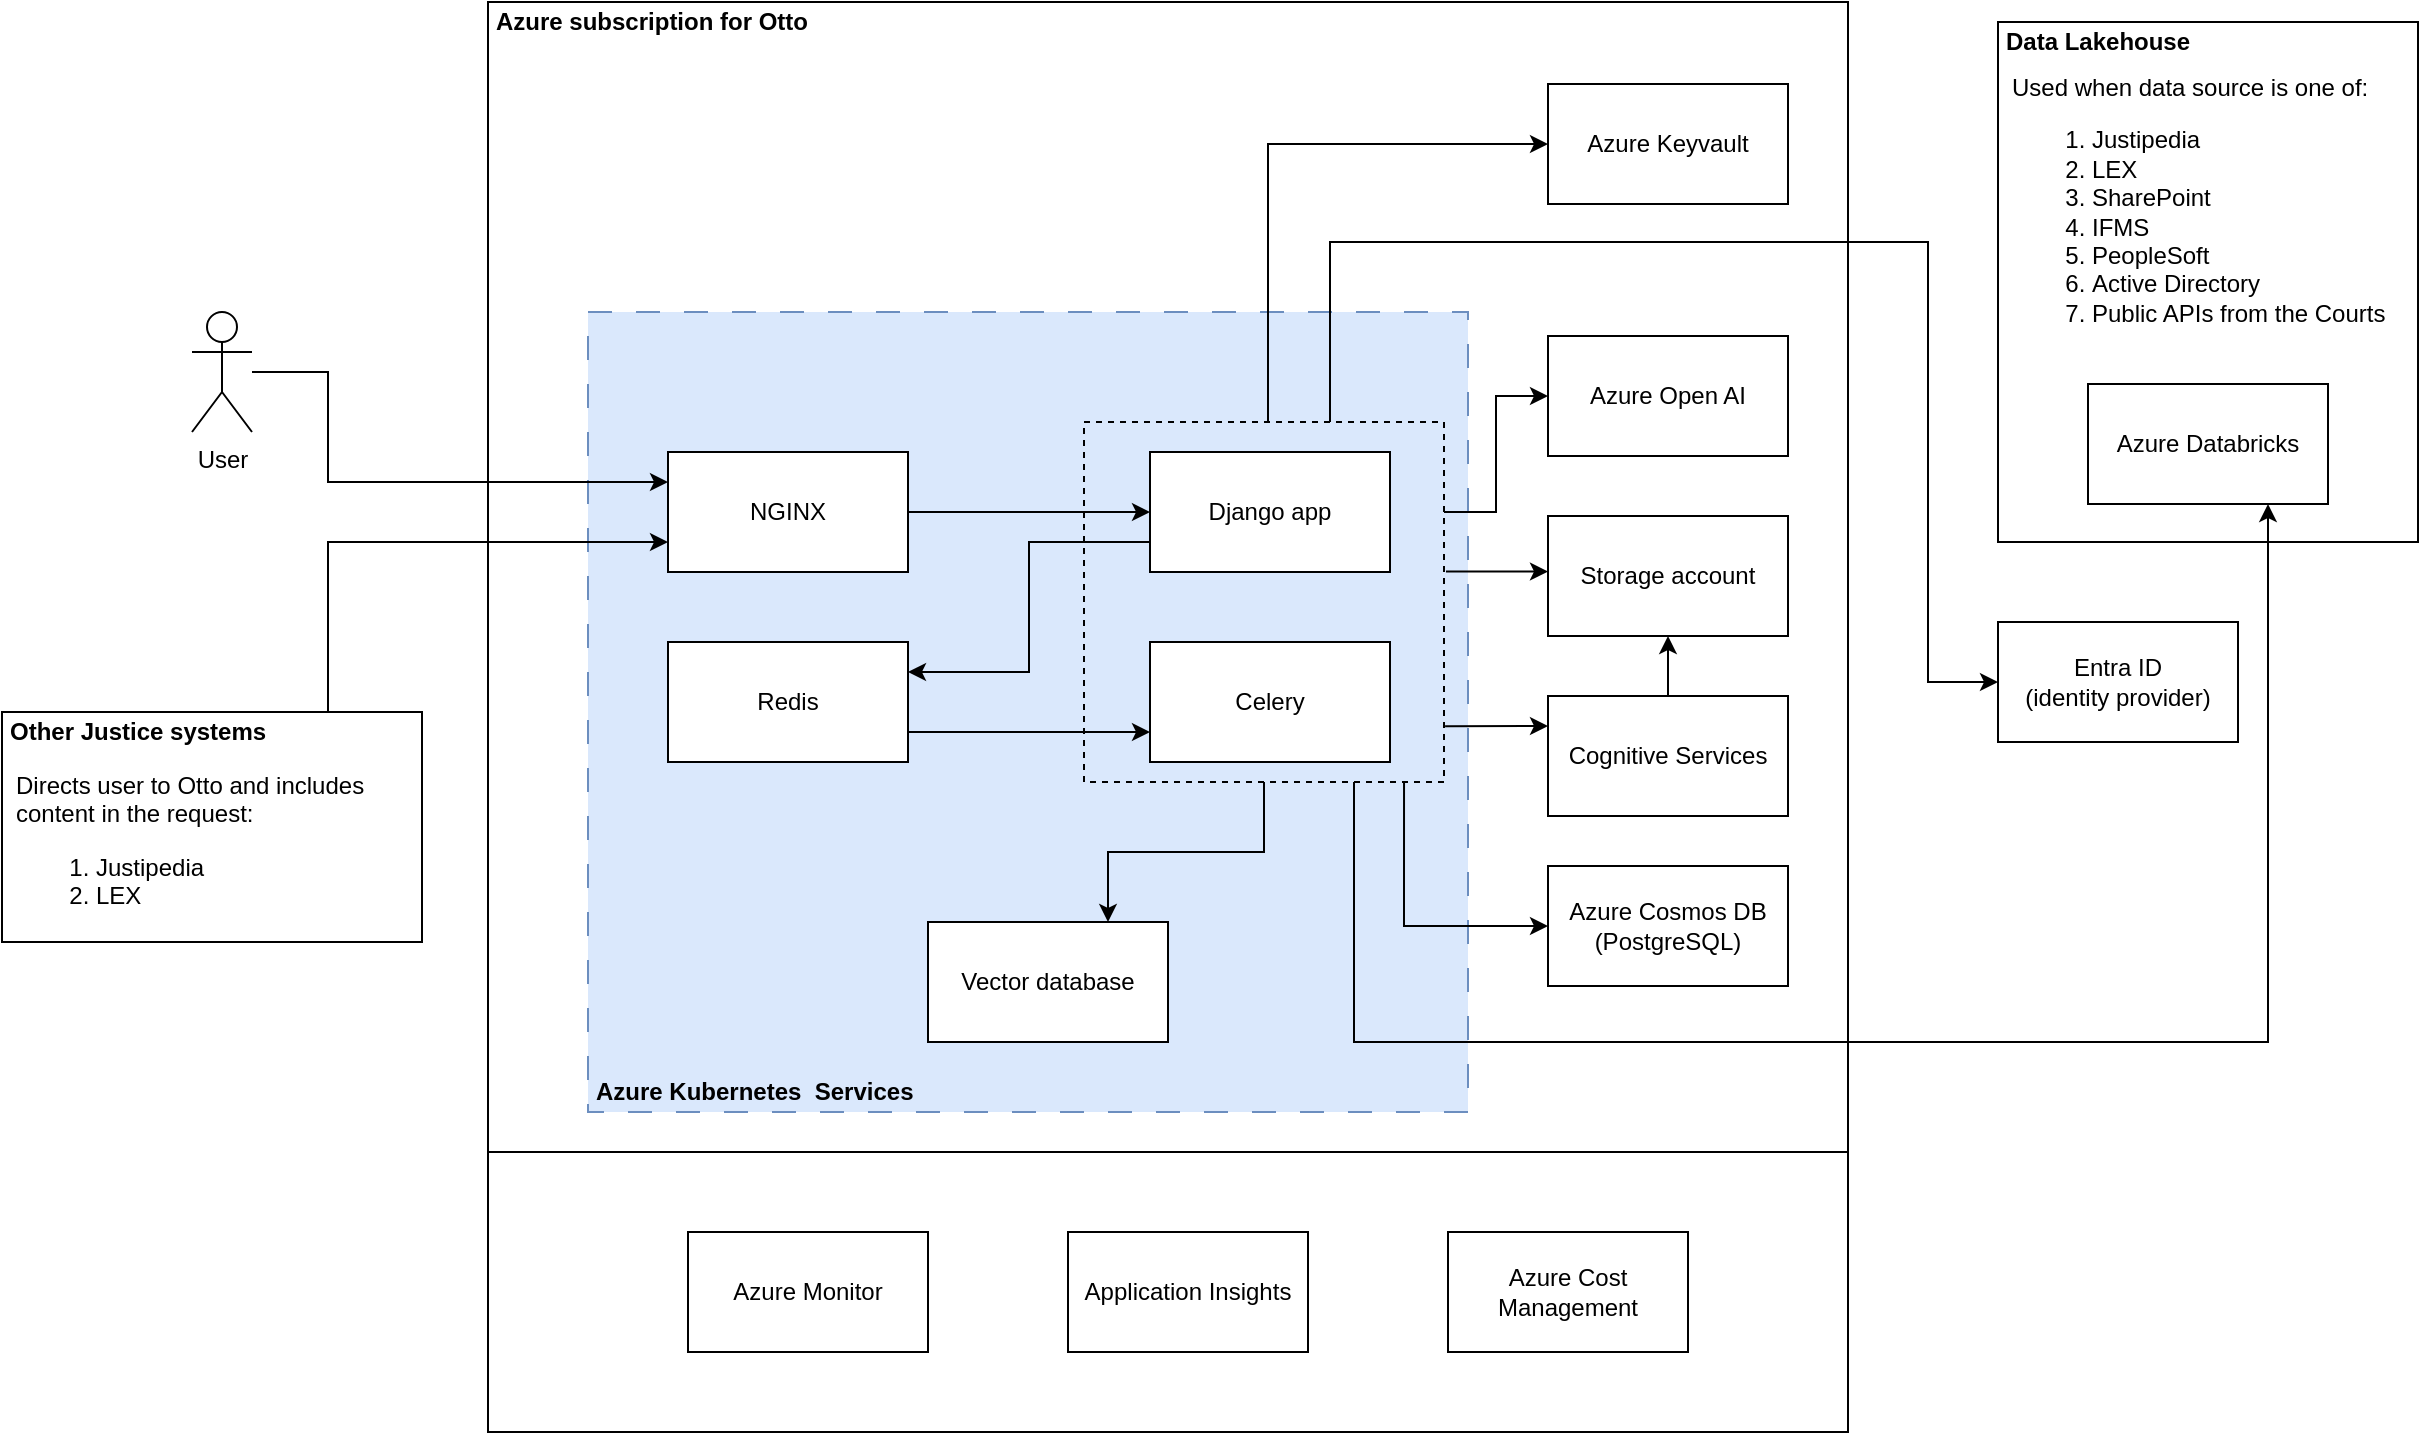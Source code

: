 <mxfile version="24.7.6" pages="10">
  <diagram name="Conceptual architecture" id="TLVf-eV_tXR6LrycwGJt">
    <mxGraphModel dx="1426" dy="793" grid="1" gridSize="10" guides="1" tooltips="1" connect="1" arrows="1" fold="1" page="1" pageScale="1" pageWidth="1100" pageHeight="850" math="0" shadow="0">
      <root>
        <mxCell id="hqBVMTV1UGCf3G7Lu8V2-0" />
        <mxCell id="hqBVMTV1UGCf3G7Lu8V2-1" parent="hqBVMTV1UGCf3G7Lu8V2-0" />
        <mxCell id="hqBVMTV1UGCf3G7Lu8V2-4" value="" style="rounded=0;whiteSpace=wrap;html=1;" parent="hqBVMTV1UGCf3G7Lu8V2-1" vertex="1">
          <mxGeometry x="360" y="110" width="680" height="715" as="geometry" />
        </mxCell>
        <mxCell id="hqBVMTV1UGCf3G7Lu8V2-5" value="" style="rounded=0;whiteSpace=wrap;html=1;fillColor=#dae8fc;strokeColor=#6c8ebf;dashed=1;dashPattern=12 12;" parent="hqBVMTV1UGCf3G7Lu8V2-1" vertex="1">
          <mxGeometry x="410" y="265" width="440" height="400" as="geometry" />
        </mxCell>
        <mxCell id="pFf4k-gCtQss43znbtif-2" value="" style="whiteSpace=wrap;html=1;aspect=fixed;fillColor=none;dashed=1;" parent="hqBVMTV1UGCf3G7Lu8V2-1" vertex="1">
          <mxGeometry x="658" y="320" width="180" height="180" as="geometry" />
        </mxCell>
        <mxCell id="hqBVMTV1UGCf3G7Lu8V2-2" value="" style="rounded=0;whiteSpace=wrap;html=1;strokeColor=#000000;" parent="hqBVMTV1UGCf3G7Lu8V2-1" vertex="1">
          <mxGeometry x="117" y="465" width="210" height="115" as="geometry" />
        </mxCell>
        <mxCell id="hqBVMTV1UGCf3G7Lu8V2-3" value="" style="rounded=0;whiteSpace=wrap;html=1;" parent="hqBVMTV1UGCf3G7Lu8V2-1" vertex="1">
          <mxGeometry x="1115" y="120" width="210" height="260" as="geometry" />
        </mxCell>
        <mxCell id="hqBVMTV1UGCf3G7Lu8V2-6" style="edgeStyle=orthogonalEdgeStyle;rounded=0;orthogonalLoop=1;jettySize=auto;html=1;entryX=0;entryY=0.25;entryDx=0;entryDy=0;" parent="hqBVMTV1UGCf3G7Lu8V2-1" source="hqBVMTV1UGCf3G7Lu8V2-7" target="hqBVMTV1UGCf3G7Lu8V2-38" edge="1">
          <mxGeometry relative="1" as="geometry">
            <Array as="points">
              <mxPoint x="280" y="295" />
              <mxPoint x="280" y="350" />
            </Array>
          </mxGeometry>
        </mxCell>
        <mxCell id="hqBVMTV1UGCf3G7Lu8V2-7" value="User" style="shape=umlActor;verticalLabelPosition=bottom;verticalAlign=top;html=1;outlineConnect=0;" parent="hqBVMTV1UGCf3G7Lu8V2-1" vertex="1">
          <mxGeometry x="212" y="265" width="30" height="60" as="geometry" />
        </mxCell>
        <mxCell id="hqBVMTV1UGCf3G7Lu8V2-10" style="edgeStyle=orthogonalEdgeStyle;rounded=0;orthogonalLoop=1;jettySize=auto;html=1;exitX=0.75;exitY=1;exitDx=0;exitDy=0;entryX=0.75;entryY=1;entryDx=0;entryDy=0;" parent="hqBVMTV1UGCf3G7Lu8V2-1" source="pFf4k-gCtQss43znbtif-2" target="hqBVMTV1UGCf3G7Lu8V2-27" edge="1">
          <mxGeometry relative="1" as="geometry">
            <Array as="points">
              <mxPoint x="793" y="630" />
              <mxPoint x="1250" y="630" />
            </Array>
            <mxPoint x="1070" y="180" as="targetPoint" />
          </mxGeometry>
        </mxCell>
        <mxCell id="hqBVMTV1UGCf3G7Lu8V2-11" style="edgeStyle=orthogonalEdgeStyle;rounded=0;orthogonalLoop=1;jettySize=auto;html=1;entryX=0;entryY=0.5;entryDx=0;entryDy=0;" parent="hqBVMTV1UGCf3G7Lu8V2-1" target="hqBVMTV1UGCf3G7Lu8V2-14" edge="1">
          <mxGeometry relative="1" as="geometry">
            <mxPoint x="750" y="320" as="sourcePoint" />
            <Array as="points">
              <mxPoint x="750" y="181" />
            </Array>
          </mxGeometry>
        </mxCell>
        <mxCell id="hqBVMTV1UGCf3G7Lu8V2-12" style="edgeStyle=orthogonalEdgeStyle;rounded=0;orthogonalLoop=1;jettySize=auto;html=1;entryX=0;entryY=0.5;entryDx=0;entryDy=0;" parent="hqBVMTV1UGCf3G7Lu8V2-1" target="hqBVMTV1UGCf3G7Lu8V2-29" edge="1">
          <mxGeometry relative="1" as="geometry">
            <Array as="points">
              <mxPoint x="781" y="230" />
              <mxPoint x="1080" y="230" />
              <mxPoint x="1080" y="450" />
            </Array>
            <mxPoint x="781" y="320" as="sourcePoint" />
          </mxGeometry>
        </mxCell>
        <mxCell id="hqBVMTV1UGCf3G7Lu8V2-13" value="Django app" style="rounded=0;whiteSpace=wrap;html=1;" parent="hqBVMTV1UGCf3G7Lu8V2-1" vertex="1">
          <mxGeometry x="691" y="335" width="120" height="60" as="geometry" />
        </mxCell>
        <mxCell id="hqBVMTV1UGCf3G7Lu8V2-14" value="Azure Keyvault" style="rounded=0;whiteSpace=wrap;html=1;" parent="hqBVMTV1UGCf3G7Lu8V2-1" vertex="1">
          <mxGeometry x="890" y="151" width="120" height="60" as="geometry" />
        </mxCell>
        <mxCell id="hqBVMTV1UGCf3G7Lu8V2-15" value="Azure Cosmos DB (PostgreSQL)" style="rounded=0;whiteSpace=wrap;html=1;" parent="hqBVMTV1UGCf3G7Lu8V2-1" vertex="1">
          <mxGeometry x="890" y="542" width="120" height="60" as="geometry" />
        </mxCell>
        <mxCell id="hqBVMTV1UGCf3G7Lu8V2-16" value="Storage account" style="rounded=0;whiteSpace=wrap;html=1;" parent="hqBVMTV1UGCf3G7Lu8V2-1" vertex="1">
          <mxGeometry x="890" y="367" width="120" height="60" as="geometry" />
        </mxCell>
        <mxCell id="b4baprFOlKoiwglrgx6B-0" style="edgeStyle=orthogonalEdgeStyle;rounded=0;orthogonalLoop=1;jettySize=auto;html=1;entryX=0;entryY=0.75;entryDx=0;entryDy=0;exitX=1;exitY=0.75;exitDx=0;exitDy=0;" parent="hqBVMTV1UGCf3G7Lu8V2-1" source="hqBVMTV1UGCf3G7Lu8V2-19" target="hqBVMTV1UGCf3G7Lu8V2-20" edge="1">
          <mxGeometry relative="1" as="geometry" />
        </mxCell>
        <mxCell id="hqBVMTV1UGCf3G7Lu8V2-19" value="Redis" style="rounded=0;whiteSpace=wrap;html=1;" parent="hqBVMTV1UGCf3G7Lu8V2-1" vertex="1">
          <mxGeometry x="450" y="430" width="120" height="60" as="geometry" />
        </mxCell>
        <mxCell id="pFf4k-gCtQss43znbtif-0" style="edgeStyle=orthogonalEdgeStyle;rounded=0;orthogonalLoop=1;jettySize=auto;html=1;entryX=1;entryY=0.25;entryDx=0;entryDy=0;exitX=0;exitY=0.75;exitDx=0;exitDy=0;" parent="hqBVMTV1UGCf3G7Lu8V2-1" source="hqBVMTV1UGCf3G7Lu8V2-13" target="hqBVMTV1UGCf3G7Lu8V2-19" edge="1">
          <mxGeometry relative="1" as="geometry" />
        </mxCell>
        <mxCell id="pFf4k-gCtQss43znbtif-1" style="edgeStyle=orthogonalEdgeStyle;rounded=0;orthogonalLoop=1;jettySize=auto;html=1;entryX=0.75;entryY=0;entryDx=0;entryDy=0;exitX=0.5;exitY=1;exitDx=0;exitDy=0;" parent="hqBVMTV1UGCf3G7Lu8V2-1" source="pFf4k-gCtQss43znbtif-2" target="hqBVMTV1UGCf3G7Lu8V2-24" edge="1">
          <mxGeometry relative="1" as="geometry" />
        </mxCell>
        <mxCell id="hqBVMTV1UGCf3G7Lu8V2-20" value="Celery" style="rounded=0;whiteSpace=wrap;html=1;" parent="hqBVMTV1UGCf3G7Lu8V2-1" vertex="1">
          <mxGeometry x="691" y="430" width="120" height="60" as="geometry" />
        </mxCell>
        <mxCell id="hqBVMTV1UGCf3G7Lu8V2-21" value="Azure Open AI" style="rounded=0;whiteSpace=wrap;html=1;" parent="hqBVMTV1UGCf3G7Lu8V2-1" vertex="1">
          <mxGeometry x="890" y="277" width="120" height="60" as="geometry" />
        </mxCell>
        <mxCell id="hqBVMTV1UGCf3G7Lu8V2-22" style="edgeStyle=orthogonalEdgeStyle;rounded=0;orthogonalLoop=1;jettySize=auto;html=1;entryX=0.5;entryY=1;entryDx=0;entryDy=0;" parent="hqBVMTV1UGCf3G7Lu8V2-1" source="hqBVMTV1UGCf3G7Lu8V2-23" target="hqBVMTV1UGCf3G7Lu8V2-16" edge="1">
          <mxGeometry relative="1" as="geometry" />
        </mxCell>
        <mxCell id="hqBVMTV1UGCf3G7Lu8V2-23" value="Cognitive Services" style="rounded=0;whiteSpace=wrap;html=1;" parent="hqBVMTV1UGCf3G7Lu8V2-1" vertex="1">
          <mxGeometry x="890" y="457" width="120" height="60" as="geometry" />
        </mxCell>
        <mxCell id="hqBVMTV1UGCf3G7Lu8V2-24" value="Vector database" style="rounded=0;whiteSpace=wrap;html=1;" parent="hqBVMTV1UGCf3G7Lu8V2-1" vertex="1">
          <mxGeometry x="580" y="570" width="120" height="60" as="geometry" />
        </mxCell>
        <mxCell id="hqBVMTV1UGCf3G7Lu8V2-25" value="Azure Kubernetes&amp;nbsp; Services" style="text;html=1;align=left;verticalAlign=middle;whiteSpace=wrap;rounded=0;fontStyle=1" parent="hqBVMTV1UGCf3G7Lu8V2-1" vertex="1">
          <mxGeometry x="412" y="645" width="194" height="20" as="geometry" />
        </mxCell>
        <mxCell id="hqBVMTV1UGCf3G7Lu8V2-26" value="Azure subscription for Otto" style="text;html=1;align=left;verticalAlign=middle;whiteSpace=wrap;rounded=0;fontStyle=1" parent="hqBVMTV1UGCf3G7Lu8V2-1" vertex="1">
          <mxGeometry x="362" y="110" width="190" height="20" as="geometry" />
        </mxCell>
        <mxCell id="hqBVMTV1UGCf3G7Lu8V2-27" value="Azure Databricks" style="rounded=0;whiteSpace=wrap;html=1;" parent="hqBVMTV1UGCf3G7Lu8V2-1" vertex="1">
          <mxGeometry x="1160" y="301" width="120" height="60" as="geometry" />
        </mxCell>
        <mxCell id="hqBVMTV1UGCf3G7Lu8V2-28" value="Data Lakehouse" style="text;html=1;align=left;verticalAlign=middle;whiteSpace=wrap;rounded=0;fontStyle=1" parent="hqBVMTV1UGCf3G7Lu8V2-1" vertex="1">
          <mxGeometry x="1117" y="120" width="115" height="20" as="geometry" />
        </mxCell>
        <mxCell id="hqBVMTV1UGCf3G7Lu8V2-29" value="Entra ID&lt;br&gt;(identity provider)" style="rounded=0;whiteSpace=wrap;html=1;" parent="hqBVMTV1UGCf3G7Lu8V2-1" vertex="1">
          <mxGeometry x="1115" y="420" width="120" height="60" as="geometry" />
        </mxCell>
        <mxCell id="hqBVMTV1UGCf3G7Lu8V2-30" value="" style="rounded=0;whiteSpace=wrap;html=1;" parent="hqBVMTV1UGCf3G7Lu8V2-1" vertex="1">
          <mxGeometry x="360" y="685" width="680" height="140" as="geometry" />
        </mxCell>
        <mxCell id="hqBVMTV1UGCf3G7Lu8V2-31" value="Azure Monitor" style="rounded=0;whiteSpace=wrap;html=1;" parent="hqBVMTV1UGCf3G7Lu8V2-1" vertex="1">
          <mxGeometry x="460" y="725" width="120" height="60" as="geometry" />
        </mxCell>
        <mxCell id="hqBVMTV1UGCf3G7Lu8V2-32" value="Application Insights" style="rounded=0;whiteSpace=wrap;html=1;" parent="hqBVMTV1UGCf3G7Lu8V2-1" vertex="1">
          <mxGeometry x="650" y="725" width="120" height="60" as="geometry" />
        </mxCell>
        <mxCell id="hqBVMTV1UGCf3G7Lu8V2-33" value="Azure Cost Management" style="rounded=0;whiteSpace=wrap;html=1;" parent="hqBVMTV1UGCf3G7Lu8V2-1" vertex="1">
          <mxGeometry x="840" y="725" width="120" height="60" as="geometry" />
        </mxCell>
        <mxCell id="hqBVMTV1UGCf3G7Lu8V2-35" value="Used when data source is one of:&lt;br&gt;&lt;ol&gt;&lt;li&gt;Justipedia&lt;/li&gt;&lt;li&gt;LEX&lt;/li&gt;&lt;li&gt;SharePoint&lt;/li&gt;&lt;li&gt;IFMS&lt;/li&gt;&lt;li&gt;PeopleSoft&lt;/li&gt;&lt;li&gt;Active Directory&lt;/li&gt;&lt;li&gt;Public APIs from the Courts&lt;/li&gt;&lt;/ol&gt;" style="text;html=1;align=left;verticalAlign=middle;whiteSpace=wrap;rounded=0;" parent="hqBVMTV1UGCf3G7Lu8V2-1" vertex="1">
          <mxGeometry x="1120" y="140" width="200" height="150" as="geometry" />
        </mxCell>
        <mxCell id="hqBVMTV1UGCf3G7Lu8V2-36" value="" style="edgeStyle=orthogonalEdgeStyle;rounded=0;orthogonalLoop=1;jettySize=auto;html=1;entryX=0;entryY=0.75;entryDx=0;entryDy=0;" parent="hqBVMTV1UGCf3G7Lu8V2-1" target="hqBVMTV1UGCf3G7Lu8V2-38" edge="1">
          <mxGeometry relative="1" as="geometry">
            <mxPoint x="280" y="465" as="sourcePoint" />
            <Array as="points">
              <mxPoint x="280" y="465" />
              <mxPoint x="280" y="380" />
            </Array>
            <mxPoint x="480" y="380" as="targetPoint" />
          </mxGeometry>
        </mxCell>
        <mxCell id="hqBVMTV1UGCf3G7Lu8V2-37" style="edgeStyle=orthogonalEdgeStyle;rounded=0;orthogonalLoop=1;jettySize=auto;html=1;" parent="hqBVMTV1UGCf3G7Lu8V2-1" source="hqBVMTV1UGCf3G7Lu8V2-38" target="hqBVMTV1UGCf3G7Lu8V2-13" edge="1">
          <mxGeometry relative="1" as="geometry" />
        </mxCell>
        <mxCell id="hqBVMTV1UGCf3G7Lu8V2-38" value="NGINX" style="rounded=0;whiteSpace=wrap;html=1;" parent="hqBVMTV1UGCf3G7Lu8V2-1" vertex="1">
          <mxGeometry x="450" y="335" width="120" height="60" as="geometry" />
        </mxCell>
        <mxCell id="hqBVMTV1UGCf3G7Lu8V2-39" value="Directs user to Otto and includes content in the request:&lt;br&gt;&lt;ol&gt;&lt;li&gt;Justipedia&lt;/li&gt;&lt;li&gt;LEX&lt;/li&gt;&lt;/ol&gt;" style="text;html=1;align=left;verticalAlign=middle;whiteSpace=wrap;rounded=0;" parent="hqBVMTV1UGCf3G7Lu8V2-1" vertex="1">
          <mxGeometry x="122" y="490" width="200" height="90" as="geometry" />
        </mxCell>
        <mxCell id="hqBVMTV1UGCf3G7Lu8V2-40" value="Other Justice systems" style="text;html=1;align=left;verticalAlign=middle;whiteSpace=wrap;rounded=0;fontStyle=1" parent="hqBVMTV1UGCf3G7Lu8V2-1" vertex="1">
          <mxGeometry x="119" y="465" width="145" height="20" as="geometry" />
        </mxCell>
        <mxCell id="pFf4k-gCtQss43znbtif-3" style="edgeStyle=orthogonalEdgeStyle;rounded=0;orthogonalLoop=1;jettySize=auto;html=1;exitX=1;exitY=0.25;exitDx=0;exitDy=0;entryX=0;entryY=0.5;entryDx=0;entryDy=0;" parent="hqBVMTV1UGCf3G7Lu8V2-1" source="pFf4k-gCtQss43znbtif-2" target="hqBVMTV1UGCf3G7Lu8V2-21" edge="1">
          <mxGeometry relative="1" as="geometry" />
        </mxCell>
        <mxCell id="pFf4k-gCtQss43znbtif-6" style="edgeStyle=orthogonalEdgeStyle;rounded=0;orthogonalLoop=1;jettySize=auto;html=1;exitX=0.889;exitY=1;exitDx=0;exitDy=0;entryX=0;entryY=0.5;entryDx=0;entryDy=0;exitPerimeter=0;" parent="hqBVMTV1UGCf3G7Lu8V2-1" source="pFf4k-gCtQss43znbtif-2" target="hqBVMTV1UGCf3G7Lu8V2-15" edge="1">
          <mxGeometry relative="1" as="geometry" />
        </mxCell>
        <mxCell id="b4baprFOlKoiwglrgx6B-1" value="" style="endArrow=classic;html=1;rounded=0;exitX=1.003;exitY=0.845;exitDx=0;exitDy=0;exitPerimeter=0;entryX=0;entryY=0.25;entryDx=0;entryDy=0;" parent="hqBVMTV1UGCf3G7Lu8V2-1" source="pFf4k-gCtQss43znbtif-2" target="hqBVMTV1UGCf3G7Lu8V2-23" edge="1">
          <mxGeometry width="50" height="50" relative="1" as="geometry">
            <mxPoint x="690" y="400" as="sourcePoint" />
            <mxPoint x="740" y="350" as="targetPoint" />
          </mxGeometry>
        </mxCell>
        <mxCell id="b4baprFOlKoiwglrgx6B-2" value="" style="endArrow=classic;html=1;rounded=0;exitX=1.003;exitY=0.845;exitDx=0;exitDy=0;exitPerimeter=0;entryX=0;entryY=0.25;entryDx=0;entryDy=0;" parent="hqBVMTV1UGCf3G7Lu8V2-1" edge="1">
          <mxGeometry width="50" height="50" relative="1" as="geometry">
            <mxPoint x="839" y="394.77" as="sourcePoint" />
            <mxPoint x="890" y="394.77" as="targetPoint" />
          </mxGeometry>
        </mxCell>
      </root>
    </mxGraphModel>
  </diagram>
  <diagram name="Conceptual architecture - Phase 1" id="-xSFiAZzx9n9LMNnakui">
    <mxGraphModel dx="1426" dy="793" grid="1" gridSize="10" guides="1" tooltips="1" connect="1" arrows="1" fold="1" page="1" pageScale="1" pageWidth="1100" pageHeight="850" math="0" shadow="0">
      <root>
        <mxCell id="RovAqlMr_6YfwMGRyv2e-0" />
        <mxCell id="RovAqlMr_6YfwMGRyv2e-1" parent="RovAqlMr_6YfwMGRyv2e-0" />
        <mxCell id="RovAqlMr_6YfwMGRyv2e-2" value="" style="rounded=0;whiteSpace=wrap;html=1;" parent="RovAqlMr_6YfwMGRyv2e-1" vertex="1">
          <mxGeometry x="360" y="110" width="680" height="715" as="geometry" />
        </mxCell>
        <mxCell id="RovAqlMr_6YfwMGRyv2e-3" value="" style="rounded=0;whiteSpace=wrap;html=1;fillColor=#dae8fc;strokeColor=#6c8ebf;dashed=1;dashPattern=12 12;" parent="RovAqlMr_6YfwMGRyv2e-1" vertex="1">
          <mxGeometry x="410" y="265" width="440" height="400" as="geometry" />
        </mxCell>
        <mxCell id="RovAqlMr_6YfwMGRyv2e-4" value="" style="whiteSpace=wrap;html=1;aspect=fixed;fillColor=none;dashed=1;" parent="RovAqlMr_6YfwMGRyv2e-1" vertex="1">
          <mxGeometry x="658" y="320" width="180" height="180" as="geometry" />
        </mxCell>
        <mxCell id="RovAqlMr_6YfwMGRyv2e-7" style="edgeStyle=orthogonalEdgeStyle;rounded=0;orthogonalLoop=1;jettySize=auto;html=1;entryX=0;entryY=0.25;entryDx=0;entryDy=0;" parent="RovAqlMr_6YfwMGRyv2e-1" source="RovAqlMr_6YfwMGRyv2e-8" target="RovAqlMr_6YfwMGRyv2e-37" edge="1">
          <mxGeometry relative="1" as="geometry">
            <Array as="points">
              <mxPoint x="280" y="295" />
              <mxPoint x="280" y="350" />
            </Array>
          </mxGeometry>
        </mxCell>
        <mxCell id="RovAqlMr_6YfwMGRyv2e-8" value="User" style="shape=umlActor;verticalLabelPosition=bottom;verticalAlign=top;html=1;outlineConnect=0;" parent="RovAqlMr_6YfwMGRyv2e-1" vertex="1">
          <mxGeometry x="212" y="265" width="30" height="60" as="geometry" />
        </mxCell>
        <mxCell id="RovAqlMr_6YfwMGRyv2e-10" style="edgeStyle=orthogonalEdgeStyle;rounded=0;orthogonalLoop=1;jettySize=auto;html=1;entryX=0;entryY=0.5;entryDx=0;entryDy=0;" parent="RovAqlMr_6YfwMGRyv2e-1" target="RovAqlMr_6YfwMGRyv2e-13" edge="1">
          <mxGeometry relative="1" as="geometry">
            <mxPoint x="751" y="320" as="sourcePoint" />
            <Array as="points">
              <mxPoint x="751" y="181" />
            </Array>
          </mxGeometry>
        </mxCell>
        <mxCell id="RovAqlMr_6YfwMGRyv2e-11" style="edgeStyle=orthogonalEdgeStyle;rounded=0;orthogonalLoop=1;jettySize=auto;html=1;entryX=0;entryY=0.5;entryDx=0;entryDy=0;" parent="RovAqlMr_6YfwMGRyv2e-1" target="RovAqlMr_6YfwMGRyv2e-29" edge="1">
          <mxGeometry relative="1" as="geometry">
            <Array as="points">
              <mxPoint x="781" y="230" />
              <mxPoint x="1080" y="230" />
              <mxPoint x="1080" y="450" />
            </Array>
            <mxPoint x="781" y="320" as="sourcePoint" />
          </mxGeometry>
        </mxCell>
        <mxCell id="RovAqlMr_6YfwMGRyv2e-12" value="Django app" style="rounded=0;whiteSpace=wrap;html=1;" parent="RovAqlMr_6YfwMGRyv2e-1" vertex="1">
          <mxGeometry x="691" y="335" width="120" height="60" as="geometry" />
        </mxCell>
        <mxCell id="RovAqlMr_6YfwMGRyv2e-13" value="Azure Keyvault" style="rounded=0;whiteSpace=wrap;html=1;" parent="RovAqlMr_6YfwMGRyv2e-1" vertex="1">
          <mxGeometry x="890" y="151" width="120" height="60" as="geometry" />
        </mxCell>
        <mxCell id="RovAqlMr_6YfwMGRyv2e-14" value="Azure Cosmos DB (PostgreSQL)" style="rounded=0;whiteSpace=wrap;html=1;" parent="RovAqlMr_6YfwMGRyv2e-1" vertex="1">
          <mxGeometry x="890" y="542" width="120" height="60" as="geometry" />
        </mxCell>
        <mxCell id="RovAqlMr_6YfwMGRyv2e-15" value="Storage account" style="rounded=0;whiteSpace=wrap;html=1;" parent="RovAqlMr_6YfwMGRyv2e-1" vertex="1">
          <mxGeometry x="890" y="367" width="120" height="60" as="geometry" />
        </mxCell>
        <mxCell id="RovAqlMr_6YfwMGRyv2e-16" style="edgeStyle=orthogonalEdgeStyle;rounded=0;orthogonalLoop=1;jettySize=auto;html=1;entryX=0;entryY=0.75;entryDx=0;entryDy=0;exitX=1;exitY=0.75;exitDx=0;exitDy=0;" parent="RovAqlMr_6YfwMGRyv2e-1" source="RovAqlMr_6YfwMGRyv2e-17" target="RovAqlMr_6YfwMGRyv2e-20" edge="1">
          <mxGeometry relative="1" as="geometry" />
        </mxCell>
        <mxCell id="RovAqlMr_6YfwMGRyv2e-17" value="Redis" style="rounded=0;whiteSpace=wrap;html=1;" parent="RovAqlMr_6YfwMGRyv2e-1" vertex="1">
          <mxGeometry x="450" y="430" width="120" height="60" as="geometry" />
        </mxCell>
        <mxCell id="RovAqlMr_6YfwMGRyv2e-18" style="edgeStyle=orthogonalEdgeStyle;rounded=0;orthogonalLoop=1;jettySize=auto;html=1;entryX=1;entryY=0.25;entryDx=0;entryDy=0;exitX=0;exitY=0.75;exitDx=0;exitDy=0;" parent="RovAqlMr_6YfwMGRyv2e-1" source="RovAqlMr_6YfwMGRyv2e-12" target="RovAqlMr_6YfwMGRyv2e-17" edge="1">
          <mxGeometry relative="1" as="geometry" />
        </mxCell>
        <mxCell id="RovAqlMr_6YfwMGRyv2e-19" style="edgeStyle=orthogonalEdgeStyle;rounded=0;orthogonalLoop=1;jettySize=auto;html=1;entryX=0.75;entryY=0;entryDx=0;entryDy=0;exitX=0.5;exitY=1;exitDx=0;exitDy=0;" parent="RovAqlMr_6YfwMGRyv2e-1" source="RovAqlMr_6YfwMGRyv2e-4" target="RovAqlMr_6YfwMGRyv2e-24" edge="1">
          <mxGeometry relative="1" as="geometry" />
        </mxCell>
        <mxCell id="RovAqlMr_6YfwMGRyv2e-20" value="Celery" style="rounded=0;whiteSpace=wrap;html=1;" parent="RovAqlMr_6YfwMGRyv2e-1" vertex="1">
          <mxGeometry x="691" y="430" width="120" height="60" as="geometry" />
        </mxCell>
        <mxCell id="RovAqlMr_6YfwMGRyv2e-21" value="Azure Open AI" style="rounded=0;whiteSpace=wrap;html=1;" parent="RovAqlMr_6YfwMGRyv2e-1" vertex="1">
          <mxGeometry x="890" y="277" width="120" height="60" as="geometry" />
        </mxCell>
        <mxCell id="RovAqlMr_6YfwMGRyv2e-22" style="edgeStyle=orthogonalEdgeStyle;rounded=0;orthogonalLoop=1;jettySize=auto;html=1;entryX=0.5;entryY=1;entryDx=0;entryDy=0;" parent="RovAqlMr_6YfwMGRyv2e-1" source="RovAqlMr_6YfwMGRyv2e-23" target="RovAqlMr_6YfwMGRyv2e-15" edge="1">
          <mxGeometry relative="1" as="geometry" />
        </mxCell>
        <mxCell id="RovAqlMr_6YfwMGRyv2e-23" value="Cognitive Services" style="rounded=0;whiteSpace=wrap;html=1;" parent="RovAqlMr_6YfwMGRyv2e-1" vertex="1">
          <mxGeometry x="890" y="457" width="120" height="60" as="geometry" />
        </mxCell>
        <mxCell id="RovAqlMr_6YfwMGRyv2e-24" value="Vector database" style="rounded=0;whiteSpace=wrap;html=1;" parent="RovAqlMr_6YfwMGRyv2e-1" vertex="1">
          <mxGeometry x="580" y="570" width="120" height="60" as="geometry" />
        </mxCell>
        <mxCell id="RovAqlMr_6YfwMGRyv2e-25" value="Azure Kubernetes&amp;nbsp; Services" style="text;html=1;align=left;verticalAlign=middle;whiteSpace=wrap;rounded=0;fontStyle=1" parent="RovAqlMr_6YfwMGRyv2e-1" vertex="1">
          <mxGeometry x="412" y="645" width="194" height="20" as="geometry" />
        </mxCell>
        <mxCell id="RovAqlMr_6YfwMGRyv2e-26" value="Azure subscription for Otto" style="text;html=1;align=left;verticalAlign=middle;whiteSpace=wrap;rounded=0;fontStyle=1" parent="RovAqlMr_6YfwMGRyv2e-1" vertex="1">
          <mxGeometry x="362" y="110" width="190" height="20" as="geometry" />
        </mxCell>
        <mxCell id="RovAqlMr_6YfwMGRyv2e-29" value="Entra ID&lt;br&gt;(identity provider)" style="rounded=0;whiteSpace=wrap;html=1;" parent="RovAqlMr_6YfwMGRyv2e-1" vertex="1">
          <mxGeometry x="1115" y="420" width="120" height="60" as="geometry" />
        </mxCell>
        <mxCell id="RovAqlMr_6YfwMGRyv2e-30" value="" style="rounded=0;whiteSpace=wrap;html=1;" parent="RovAqlMr_6YfwMGRyv2e-1" vertex="1">
          <mxGeometry x="360" y="685" width="680" height="140" as="geometry" />
        </mxCell>
        <mxCell id="RovAqlMr_6YfwMGRyv2e-31" value="Azure Monitor" style="rounded=0;whiteSpace=wrap;html=1;" parent="RovAqlMr_6YfwMGRyv2e-1" vertex="1">
          <mxGeometry x="460" y="725" width="120" height="60" as="geometry" />
        </mxCell>
        <mxCell id="RovAqlMr_6YfwMGRyv2e-32" value="Application Insights" style="rounded=0;whiteSpace=wrap;html=1;" parent="RovAqlMr_6YfwMGRyv2e-1" vertex="1">
          <mxGeometry x="650" y="725" width="120" height="60" as="geometry" />
        </mxCell>
        <mxCell id="RovAqlMr_6YfwMGRyv2e-33" value="Azure Cost Management" style="rounded=0;whiteSpace=wrap;html=1;" parent="RovAqlMr_6YfwMGRyv2e-1" vertex="1">
          <mxGeometry x="840" y="725" width="120" height="60" as="geometry" />
        </mxCell>
        <mxCell id="RovAqlMr_6YfwMGRyv2e-36" style="edgeStyle=orthogonalEdgeStyle;rounded=0;orthogonalLoop=1;jettySize=auto;html=1;" parent="RovAqlMr_6YfwMGRyv2e-1" source="RovAqlMr_6YfwMGRyv2e-37" target="RovAqlMr_6YfwMGRyv2e-12" edge="1">
          <mxGeometry relative="1" as="geometry" />
        </mxCell>
        <mxCell id="RovAqlMr_6YfwMGRyv2e-37" value="NGINX" style="rounded=0;whiteSpace=wrap;html=1;" parent="RovAqlMr_6YfwMGRyv2e-1" vertex="1">
          <mxGeometry x="450" y="335" width="120" height="60" as="geometry" />
        </mxCell>
        <mxCell id="RovAqlMr_6YfwMGRyv2e-40" style="edgeStyle=orthogonalEdgeStyle;rounded=0;orthogonalLoop=1;jettySize=auto;html=1;exitX=1;exitY=0.25;exitDx=0;exitDy=0;entryX=0;entryY=0.5;entryDx=0;entryDy=0;" parent="RovAqlMr_6YfwMGRyv2e-1" source="RovAqlMr_6YfwMGRyv2e-4" target="RovAqlMr_6YfwMGRyv2e-21" edge="1">
          <mxGeometry relative="1" as="geometry" />
        </mxCell>
        <mxCell id="RovAqlMr_6YfwMGRyv2e-41" style="edgeStyle=orthogonalEdgeStyle;rounded=0;orthogonalLoop=1;jettySize=auto;html=1;exitX=0.889;exitY=1;exitDx=0;exitDy=0;entryX=0;entryY=0.5;entryDx=0;entryDy=0;exitPerimeter=0;" parent="RovAqlMr_6YfwMGRyv2e-1" source="RovAqlMr_6YfwMGRyv2e-4" target="RovAqlMr_6YfwMGRyv2e-14" edge="1">
          <mxGeometry relative="1" as="geometry" />
        </mxCell>
        <mxCell id="RovAqlMr_6YfwMGRyv2e-42" value="" style="endArrow=classic;html=1;rounded=0;exitX=1.003;exitY=0.845;exitDx=0;exitDy=0;exitPerimeter=0;entryX=0;entryY=0.25;entryDx=0;entryDy=0;" parent="RovAqlMr_6YfwMGRyv2e-1" source="RovAqlMr_6YfwMGRyv2e-4" target="RovAqlMr_6YfwMGRyv2e-23" edge="1">
          <mxGeometry width="50" height="50" relative="1" as="geometry">
            <mxPoint x="690" y="400" as="sourcePoint" />
            <mxPoint x="740" y="350" as="targetPoint" />
          </mxGeometry>
        </mxCell>
        <mxCell id="RovAqlMr_6YfwMGRyv2e-43" value="" style="endArrow=classic;html=1;rounded=0;exitX=1.003;exitY=0.845;exitDx=0;exitDy=0;exitPerimeter=0;entryX=0;entryY=0.25;entryDx=0;entryDy=0;" parent="RovAqlMr_6YfwMGRyv2e-1" edge="1">
          <mxGeometry width="50" height="50" relative="1" as="geometry">
            <mxPoint x="839" y="394.77" as="sourcePoint" />
            <mxPoint x="890" y="394.77" as="targetPoint" />
          </mxGeometry>
        </mxCell>
      </root>
    </mxGraphModel>
  </diagram>
  <diagram name="Data flow diagram A" id="5eVvdJlriKXXi18r9B4P">
    <mxGraphModel dx="1426" dy="793" grid="1" gridSize="10" guides="1" tooltips="1" connect="1" arrows="1" fold="1" page="1" pageScale="1" pageWidth="1100" pageHeight="850" math="0" shadow="0">
      <root>
        <mxCell id="0" />
        <mxCell id="1" parent="0" />
        <mxCell id="dGzRmmvguWtvMyflYdd9-3" style="edgeStyle=orthogonalEdgeStyle;rounded=0;orthogonalLoop=1;jettySize=auto;html=1;" parent="1" source="dGzRmmvguWtvMyflYdd9-1" target="dGzRmmvguWtvMyflYdd9-2" edge="1">
          <mxGeometry relative="1" as="geometry" />
        </mxCell>
        <mxCell id="4BuF6vG-LiHQTmrp7gf--8" value="Request summary, translation, &lt;br&gt;or Q&amp;amp;A of text or document" style="edgeLabel;html=1;align=center;verticalAlign=middle;resizable=0;points=[];" parent="dGzRmmvguWtvMyflYdd9-3" vertex="1" connectable="0">
          <mxGeometry x="-0.207" y="-1" relative="1" as="geometry">
            <mxPoint x="9" y="-1" as="offset" />
          </mxGeometry>
        </mxCell>
        <mxCell id="dGzRmmvguWtvMyflYdd9-1" value="User" style="shape=umlActor;verticalLabelPosition=bottom;verticalAlign=top;html=1;outlineConnect=0;" parent="1" vertex="1">
          <mxGeometry x="30" y="330" width="30" height="60" as="geometry" />
        </mxCell>
        <mxCell id="dGzRmmvguWtvMyflYdd9-5" style="edgeStyle=orthogonalEdgeStyle;rounded=0;orthogonalLoop=1;jettySize=auto;html=1;exitX=0.25;exitY=0;exitDx=0;exitDy=0;entryX=0.5;entryY=1;entryDx=0;entryDy=0;startArrow=none;startFill=0;" parent="1" source="dGzRmmvguWtvMyflYdd9-2" target="dGzRmmvguWtvMyflYdd9-4" edge="1">
          <mxGeometry relative="1" as="geometry" />
        </mxCell>
        <mxCell id="4BuF6vG-LiHQTmrp7gf--9" value="Service authorisation keys" style="edgeLabel;html=1;align=center;verticalAlign=middle;resizable=0;points=[];rotation=0;" parent="dGzRmmvguWtvMyflYdd9-5" vertex="1" connectable="0">
          <mxGeometry x="0.063" y="-1" relative="1" as="geometry">
            <mxPoint x="-1" y="-34" as="offset" />
          </mxGeometry>
        </mxCell>
        <mxCell id="dGzRmmvguWtvMyflYdd9-12" style="edgeStyle=orthogonalEdgeStyle;rounded=0;orthogonalLoop=1;jettySize=auto;html=1;exitX=0.5;exitY=0;exitDx=0;exitDy=0;entryX=0.5;entryY=1;entryDx=0;entryDy=0;startArrow=none;startFill=0;flowAnimation=0;" parent="1" source="dGzRmmvguWtvMyflYdd9-2" target="dGzRmmvguWtvMyflYdd9-18" edge="1">
          <mxGeometry relative="1" as="geometry">
            <mxPoint x="570" y="260" as="targetPoint" />
          </mxGeometry>
        </mxCell>
        <mxCell id="iJ4RaD82aaOtku_1Xhn6-1" value="Queue long-running&lt;br&gt;tasks" style="edgeStyle=orthogonalEdgeStyle;rounded=0;orthogonalLoop=1;jettySize=auto;html=1;entryX=0.25;entryY=1;entryDx=0;entryDy=0;exitX=0.75;exitY=1;exitDx=0;exitDy=0;" parent="1" source="dGzRmmvguWtvMyflYdd9-2" target="dGzRmmvguWtvMyflYdd9-21" edge="1">
          <mxGeometry relative="1" as="geometry">
            <Array as="points">
              <mxPoint x="380" y="430" />
              <mxPoint x="500" y="430" />
            </Array>
          </mxGeometry>
        </mxCell>
        <mxCell id="aq4Y0EsgsBep579d6u67-8" style="edgeStyle=orthogonalEdgeStyle;rounded=0;orthogonalLoop=1;jettySize=auto;html=1;entryX=0;entryY=0.5;entryDx=0;entryDy=0;exitX=0.75;exitY=0;exitDx=0;exitDy=0;flowAnimation=0;dashed=1;" parent="1" source="dGzRmmvguWtvMyflYdd9-2" target="iJ4RaD82aaOtku_1Xhn6-4" edge="1">
          <mxGeometry relative="1" as="geometry" />
        </mxCell>
        <mxCell id="aq4Y0EsgsBep579d6u67-10" style="edgeStyle=orthogonalEdgeStyle;rounded=0;orthogonalLoop=1;jettySize=auto;html=1;entryX=0;entryY=0.5;entryDx=0;entryDy=0;dashed=1;" parent="1" source="dGzRmmvguWtvMyflYdd9-2" target="iJ4RaD82aaOtku_1Xhn6-3" edge="1">
          <mxGeometry relative="1" as="geometry">
            <Array as="points">
              <mxPoint x="350" y="454" />
            </Array>
          </mxGeometry>
        </mxCell>
        <mxCell id="dGzRmmvguWtvMyflYdd9-2" value="Django app" style="rounded=0;whiteSpace=wrap;html=1;" parent="1" vertex="1">
          <mxGeometry x="290" y="330" width="120" height="60" as="geometry" />
        </mxCell>
        <mxCell id="dGzRmmvguWtvMyflYdd9-4" value="Azure Keyvault" style="rounded=0;whiteSpace=wrap;html=1;" parent="1" vertex="1">
          <mxGeometry x="220" y="70" width="120" height="60" as="geometry" />
        </mxCell>
        <mxCell id="dGzRmmvguWtvMyflYdd9-7" value="PostgreSQL&lt;br&gt;database" style="rounded=0;whiteSpace=wrap;html=1;" parent="1" vertex="1">
          <mxGeometry x="578" y="550" width="120" height="60" as="geometry" />
        </mxCell>
        <mxCell id="dGzRmmvguWtvMyflYdd9-18" value="Storage account" style="rounded=0;whiteSpace=wrap;html=1;" parent="1" vertex="1">
          <mxGeometry x="450" y="70" width="120" height="60" as="geometry" />
        </mxCell>
        <mxCell id="iJ4RaD82aaOtku_1Xhn6-5" style="edgeStyle=orthogonalEdgeStyle;rounded=0;orthogonalLoop=1;jettySize=auto;html=1;exitX=1;exitY=0.633;exitDx=0;exitDy=0;entryX=0;entryY=0.5;entryDx=0;entryDy=0;exitPerimeter=0;dashed=1;" parent="1" source="dGzRmmvguWtvMyflYdd9-20" target="iJ4RaD82aaOtku_1Xhn6-3" edge="1">
          <mxGeometry relative="1" as="geometry">
            <Array as="points">
              <mxPoint x="830" y="368" />
              <mxPoint x="830" y="454" />
            </Array>
          </mxGeometry>
        </mxCell>
        <mxCell id="4BuF6vG-LiHQTmrp7gf--7" value="Translate content &amp;amp;&lt;br&gt;perform OCR" style="edgeLabel;html=1;align=center;verticalAlign=middle;resizable=0;points=[];" parent="iJ4RaD82aaOtku_1Xhn6-5" vertex="1" connectable="0">
          <mxGeometry x="0.554" y="1" relative="1" as="geometry">
            <mxPoint x="-39" y="1" as="offset" />
          </mxGeometry>
        </mxCell>
        <mxCell id="iJ4RaD82aaOtku_1Xhn6-6" style="edgeStyle=orthogonalEdgeStyle;rounded=0;orthogonalLoop=1;jettySize=auto;html=1;exitX=0.592;exitY=-0.017;exitDx=0;exitDy=0;entryX=0;entryY=0.5;entryDx=0;entryDy=0;flowAnimation=0;exitPerimeter=0;dashed=1;" parent="1" source="dGzRmmvguWtvMyflYdd9-20" target="iJ4RaD82aaOtku_1Xhn6-4" edge="1">
          <mxGeometry relative="1" as="geometry" />
        </mxCell>
        <mxCell id="4BuF6vG-LiHQTmrp7gf--6" value="Summarise content &amp;amp;&lt;br&gt;respond to chat" style="edgeLabel;html=1;align=center;verticalAlign=middle;resizable=0;points=[];" parent="iJ4RaD82aaOtku_1Xhn6-6" vertex="1" connectable="0">
          <mxGeometry x="0.518" y="-2" relative="1" as="geometry">
            <mxPoint x="-34" y="-2" as="offset" />
          </mxGeometry>
        </mxCell>
        <mxCell id="4BuF6vG-LiHQTmrp7gf--1" style="edgeStyle=orthogonalEdgeStyle;rounded=0;orthogonalLoop=1;jettySize=auto;html=1;exitX=0.25;exitY=0;exitDx=0;exitDy=0;entryX=0.5;entryY=1;entryDx=0;entryDy=0;startArrow=none;startFill=0;shadow=0;flowAnimation=0;" parent="1" source="dGzRmmvguWtvMyflYdd9-20" target="dGzRmmvguWtvMyflYdd9-18" edge="1">
          <mxGeometry relative="1" as="geometry" />
        </mxCell>
        <mxCell id="aq4Y0EsgsBep579d6u67-5" style="edgeStyle=orthogonalEdgeStyle;rounded=0;orthogonalLoop=1;jettySize=auto;html=1;entryX=0.5;entryY=1;entryDx=0;entryDy=0;exitX=0.75;exitY=1;exitDx=0;exitDy=0;" parent="1" source="dGzRmmvguWtvMyflYdd9-20" target="aq4Y0EsgsBep579d6u67-1" edge="1">
          <mxGeometry relative="1" as="geometry">
            <Array as="points">
              <mxPoint x="740" y="710" />
              <mxPoint x="458" y="710" />
            </Array>
          </mxGeometry>
        </mxCell>
        <mxCell id="aq4Y0EsgsBep579d6u67-6" style="edgeStyle=orthogonalEdgeStyle;rounded=0;orthogonalLoop=1;jettySize=auto;html=1;entryX=0.5;entryY=0;entryDx=0;entryDy=0;" parent="1" source="dGzRmmvguWtvMyflYdd9-20" target="dGzRmmvguWtvMyflYdd9-7" edge="1">
          <mxGeometry relative="1" as="geometry">
            <mxPoint x="660" y="550" as="targetPoint" />
            <Array as="points">
              <mxPoint x="710" y="500" />
              <mxPoint x="638" y="500" />
            </Array>
          </mxGeometry>
        </mxCell>
        <mxCell id="dGzRmmvguWtvMyflYdd9-20" value="Celery" style="rounded=0;whiteSpace=wrap;html=1;" parent="1" vertex="1">
          <mxGeometry x="650" y="330" width="120" height="60" as="geometry" />
        </mxCell>
        <mxCell id="d8ZU-Opeu3kRWiA5uM6r-1" style="edgeStyle=orthogonalEdgeStyle;rounded=0;orthogonalLoop=1;jettySize=auto;html=1;entryX=0.25;entryY=1;entryDx=0;entryDy=0;exitX=0.75;exitY=1;exitDx=0;exitDy=0;" parent="1" source="dGzRmmvguWtvMyflYdd9-21" target="dGzRmmvguWtvMyflYdd9-20" edge="1">
          <mxGeometry relative="1" as="geometry">
            <Array as="points">
              <mxPoint x="560" y="430" />
              <mxPoint x="680" y="430" />
            </Array>
          </mxGeometry>
        </mxCell>
        <mxCell id="d8ZU-Opeu3kRWiA5uM6r-2" value="Process task&lt;br&gt;queue" style="edgeLabel;html=1;align=center;verticalAlign=middle;resizable=0;points=[];" parent="d8ZU-Opeu3kRWiA5uM6r-1" vertex="1" connectable="0">
          <mxGeometry x="0.233" y="1" relative="1" as="geometry">
            <mxPoint x="-22" as="offset" />
          </mxGeometry>
        </mxCell>
        <mxCell id="dGzRmmvguWtvMyflYdd9-21" value="Redis" style="rounded=0;whiteSpace=wrap;html=1;" parent="1" vertex="1">
          <mxGeometry x="470" y="330" width="120" height="60" as="geometry" />
        </mxCell>
        <mxCell id="4BuF6vG-LiHQTmrp7gf--2" style="edgeStyle=orthogonalEdgeStyle;rounded=0;orthogonalLoop=1;jettySize=auto;html=1;entryX=1;entryY=0.5;entryDx=0;entryDy=0;" parent="1" source="iJ4RaD82aaOtku_1Xhn6-3" target="dGzRmmvguWtvMyflYdd9-18" edge="1">
          <mxGeometry relative="1" as="geometry">
            <Array as="points">
              <mxPoint x="1070" y="454" />
              <mxPoint x="1070" y="100" />
            </Array>
          </mxGeometry>
        </mxCell>
        <mxCell id="4BuF6vG-LiHQTmrp7gf--3" value="Files containing results&lt;br&gt;of OCR processing" style="edgeLabel;html=1;align=center;verticalAlign=middle;resizable=0;points=[];" parent="4BuF6vG-LiHQTmrp7gf--2" vertex="1" connectable="0">
          <mxGeometry x="0.083" relative="1" as="geometry">
            <mxPoint as="offset" />
          </mxGeometry>
        </mxCell>
        <mxCell id="iJ4RaD82aaOtku_1Xhn6-3" value="Cognitive Services" style="rounded=0;whiteSpace=wrap;html=1;" parent="1" vertex="1">
          <mxGeometry x="927" y="424" width="120" height="60" as="geometry" />
        </mxCell>
        <mxCell id="iJ4RaD82aaOtku_1Xhn6-4" value="Azure Open AI" style="rounded=0;whiteSpace=wrap;html=1;" parent="1" vertex="1">
          <mxGeometry x="927" y="241" width="120" height="60" as="geometry" />
        </mxCell>
        <mxCell id="AzuhyD07IJmhJJy0MJpK-1" value="Files used in request" style="text;html=1;align=center;verticalAlign=middle;whiteSpace=wrap;rounded=0;fontSize=11;" parent="1" vertex="1">
          <mxGeometry x="450" y="231" width="120" height="10" as="geometry" />
        </mxCell>
        <mxCell id="aq4Y0EsgsBep579d6u67-1" value="Vector database&lt;br&gt;&lt;font style=&quot;font-size: 9px;&quot;&gt;(Vespa/Milvus/pgVector)&lt;/font&gt;" style="rounded=0;whiteSpace=wrap;html=1;" parent="1" vertex="1">
          <mxGeometry x="398" y="550" width="120" height="60" as="geometry" />
        </mxCell>
        <mxCell id="aq4Y0EsgsBep579d6u67-4" value="Scenario A: AI assistant using user-provided content" style="text;html=1;align=left;verticalAlign=middle;whiteSpace=wrap;rounded=0;fontStyle=1" parent="1" vertex="1">
          <mxGeometry x="40" y="20" width="330" height="30" as="geometry" />
        </mxCell>
        <mxCell id="aq4Y0EsgsBep579d6u67-2" style="edgeStyle=orthogonalEdgeStyle;rounded=0;orthogonalLoop=1;jettySize=auto;html=1;exitX=0;exitY=1;exitDx=0;exitDy=0;entryX=0.5;entryY=1;entryDx=0;entryDy=0;" parent="1" source="dGzRmmvguWtvMyflYdd9-2" target="aq4Y0EsgsBep579d6u67-1" edge="1">
          <mxGeometry relative="1" as="geometry">
            <Array as="points">
              <mxPoint x="290" y="710" />
              <mxPoint x="458" y="710" />
            </Array>
          </mxGeometry>
        </mxCell>
        <mxCell id="aq4Y0EsgsBep579d6u67-3" value="Store search-optimized&lt;br&gt;data from user content" style="edgeLabel;html=1;align=center;verticalAlign=middle;resizable=0;points=[];" parent="aq4Y0EsgsBep579d6u67-2" vertex="1" connectable="0">
          <mxGeometry x="0.629" y="1" relative="1" as="geometry">
            <mxPoint x="7" y="1" as="offset" />
          </mxGeometry>
        </mxCell>
        <mxCell id="dGzRmmvguWtvMyflYdd9-10" style="edgeStyle=orthogonalEdgeStyle;rounded=0;orthogonalLoop=1;jettySize=auto;html=1;entryX=0.5;entryY=0;entryDx=0;entryDy=0;exitX=0.25;exitY=1;exitDx=0;exitDy=0;" parent="1" source="dGzRmmvguWtvMyflYdd9-2" target="dGzRmmvguWtvMyflYdd9-7" edge="1">
          <mxGeometry relative="1" as="geometry">
            <Array as="points">
              <mxPoint x="320" y="500" />
              <mxPoint x="638" y="500" />
            </Array>
          </mxGeometry>
        </mxCell>
        <mxCell id="AzuhyD07IJmhJJy0MJpK-4" value="Store request &amp;amp; response&lt;br&gt;to conversation history" style="edgeLabel;html=1;align=center;verticalAlign=middle;resizable=0;points=[];rotation=0;" parent="dGzRmmvguWtvMyflYdd9-10" vertex="1" connectable="0">
          <mxGeometry x="-0.287" y="-1" relative="1" as="geometry">
            <mxPoint x="212" y="-1" as="offset" />
          </mxGeometry>
        </mxCell>
      </root>
    </mxGraphModel>
  </diagram>
  <diagram name="Data flow diagram B" id="-oeVh9WmMzClaYgdONd8">
    <mxGraphModel dx="1426" dy="793" grid="1" gridSize="10" guides="1" tooltips="1" connect="1" arrows="1" fold="1" page="1" pageScale="1" pageWidth="1100" pageHeight="850" math="0" shadow="0">
      <root>
        <mxCell id="jmPWt8rvvU8Xvp8MDCNV-0" />
        <mxCell id="jmPWt8rvvU8Xvp8MDCNV-1" parent="jmPWt8rvvU8Xvp8MDCNV-0" />
        <mxCell id="RaGxj_4dAr3hIqQBuP7S-0" value="" style="rounded=0;whiteSpace=wrap;html=1;fillColor=none;dashed=1;strokeColor=#666666;fontColor=#333333;" parent="jmPWt8rvvU8Xvp8MDCNV-1" vertex="1">
          <mxGeometry x="630" y="50" width="270" height="78" as="geometry" />
        </mxCell>
        <mxCell id="jmPWt8rvvU8Xvp8MDCNV-2" style="edgeStyle=orthogonalEdgeStyle;rounded=0;orthogonalLoop=1;jettySize=auto;html=1;" parent="jmPWt8rvvU8Xvp8MDCNV-1" source="jmPWt8rvvU8Xvp8MDCNV-4" target="jmPWt8rvvU8Xvp8MDCNV-11" edge="1">
          <mxGeometry relative="1" as="geometry" />
        </mxCell>
        <mxCell id="jmPWt8rvvU8Xvp8MDCNV-3" value="Request summary, translation, &lt;br&gt;or Q&amp;amp;A of URL or Lakehouse&lt;br&gt;content" style="edgeLabel;html=1;align=center;verticalAlign=middle;resizable=0;points=[];" parent="jmPWt8rvvU8Xvp8MDCNV-2" vertex="1" connectable="0">
          <mxGeometry x="-0.207" y="-1" relative="1" as="geometry">
            <mxPoint x="9" y="-1" as="offset" />
          </mxGeometry>
        </mxCell>
        <mxCell id="jmPWt8rvvU8Xvp8MDCNV-4" value="User" style="shape=umlActor;verticalLabelPosition=bottom;verticalAlign=top;html=1;outlineConnect=0;" parent="jmPWt8rvvU8Xvp8MDCNV-1" vertex="1">
          <mxGeometry x="30" y="330" width="30" height="60" as="geometry" />
        </mxCell>
        <mxCell id="jmPWt8rvvU8Xvp8MDCNV-5" style="edgeStyle=orthogonalEdgeStyle;rounded=0;orthogonalLoop=1;jettySize=auto;html=1;exitX=0.25;exitY=0;exitDx=0;exitDy=0;entryX=0.5;entryY=1;entryDx=0;entryDy=0;startArrow=none;startFill=0;" parent="jmPWt8rvvU8Xvp8MDCNV-1" source="jmPWt8rvvU8Xvp8MDCNV-11" target="jmPWt8rvvU8Xvp8MDCNV-12" edge="1">
          <mxGeometry relative="1" as="geometry">
            <Array as="points">
              <mxPoint x="300" y="330" />
              <mxPoint x="300" y="230" />
              <mxPoint x="230" y="230" />
            </Array>
          </mxGeometry>
        </mxCell>
        <mxCell id="jmPWt8rvvU8Xvp8MDCNV-6" value="Service authorisation keys" style="edgeLabel;html=1;align=center;verticalAlign=middle;resizable=0;points=[];rotation=0;" parent="jmPWt8rvvU8Xvp8MDCNV-5" vertex="1" connectable="0">
          <mxGeometry x="0.063" y="-1" relative="1" as="geometry">
            <mxPoint x="-36" y="-42" as="offset" />
          </mxGeometry>
        </mxCell>
        <mxCell id="jmPWt8rvvU8Xvp8MDCNV-7" style="edgeStyle=orthogonalEdgeStyle;rounded=0;orthogonalLoop=1;jettySize=auto;html=1;exitX=0.5;exitY=0;exitDx=0;exitDy=0;entryX=0.5;entryY=1;entryDx=0;entryDy=0;startArrow=none;startFill=0;flowAnimation=0;" parent="jmPWt8rvvU8Xvp8MDCNV-1" source="jmPWt8rvvU8Xvp8MDCNV-11" target="jmPWt8rvvU8Xvp8MDCNV-14" edge="1">
          <mxGeometry relative="1" as="geometry">
            <mxPoint x="570" y="260" as="targetPoint" />
            <Array as="points">
              <mxPoint x="320" y="330" />
              <mxPoint x="320" y="230" />
              <mxPoint x="510" y="230" />
            </Array>
          </mxGeometry>
        </mxCell>
        <mxCell id="jmPWt8rvvU8Xvp8MDCNV-8" value="Queue long-running&lt;br&gt;tasks" style="edgeStyle=orthogonalEdgeStyle;rounded=0;orthogonalLoop=1;jettySize=auto;html=1;entryX=0.25;entryY=1;entryDx=0;entryDy=0;exitX=0.75;exitY=1;exitDx=0;exitDy=0;" parent="jmPWt8rvvU8Xvp8MDCNV-1" source="jmPWt8rvvU8Xvp8MDCNV-11" target="jmPWt8rvvU8Xvp8MDCNV-25" edge="1">
          <mxGeometry relative="1" as="geometry">
            <Array as="points">
              <mxPoint x="380" y="430" />
              <mxPoint x="500" y="430" />
            </Array>
          </mxGeometry>
        </mxCell>
        <mxCell id="jmPWt8rvvU8Xvp8MDCNV-9" style="edgeStyle=orthogonalEdgeStyle;rounded=0;orthogonalLoop=1;jettySize=auto;html=1;entryX=0;entryY=0.5;entryDx=0;entryDy=0;exitX=0.75;exitY=0;exitDx=0;exitDy=0;flowAnimation=0;" parent="jmPWt8rvvU8Xvp8MDCNV-1" source="jmPWt8rvvU8Xvp8MDCNV-11" target="jmPWt8rvvU8Xvp8MDCNV-29" edge="1">
          <mxGeometry relative="1" as="geometry">
            <Array as="points">
              <mxPoint x="340" y="330" />
              <mxPoint x="340" y="271" />
            </Array>
          </mxGeometry>
        </mxCell>
        <mxCell id="jmPWt8rvvU8Xvp8MDCNV-10" style="edgeStyle=orthogonalEdgeStyle;rounded=0;orthogonalLoop=1;jettySize=auto;html=1;entryX=0;entryY=0.5;entryDx=0;entryDy=0;dashed=1;" parent="jmPWt8rvvU8Xvp8MDCNV-1" source="jmPWt8rvvU8Xvp8MDCNV-11" target="jmPWt8rvvU8Xvp8MDCNV-28" edge="1">
          <mxGeometry relative="1" as="geometry">
            <Array as="points">
              <mxPoint x="350" y="454" />
            </Array>
          </mxGeometry>
        </mxCell>
        <mxCell id="vVlTg7vBj8FNThZJ12yM-3" style="edgeStyle=orthogonalEdgeStyle;rounded=0;orthogonalLoop=1;jettySize=auto;html=1;" parent="jmPWt8rvvU8Xvp8MDCNV-1" source="jmPWt8rvvU8Xvp8MDCNV-11" edge="1">
          <mxGeometry relative="1" as="geometry">
            <mxPoint x="710" y="130" as="targetPoint" />
            <Array as="points">
              <mxPoint x="360" y="180" />
              <mxPoint x="710" y="180" />
            </Array>
          </mxGeometry>
        </mxCell>
        <mxCell id="jmPWt8rvvU8Xvp8MDCNV-11" value="Django app" style="rounded=0;whiteSpace=wrap;html=1;" parent="jmPWt8rvvU8Xvp8MDCNV-1" vertex="1">
          <mxGeometry x="290" y="330" width="120" height="60" as="geometry" />
        </mxCell>
        <mxCell id="jmPWt8rvvU8Xvp8MDCNV-12" value="Azure Keyvault" style="rounded=0;whiteSpace=wrap;html=1;" parent="jmPWt8rvvU8Xvp8MDCNV-1" vertex="1">
          <mxGeometry x="170" y="70" width="120" height="60" as="geometry" />
        </mxCell>
        <mxCell id="jmPWt8rvvU8Xvp8MDCNV-13" value="PostgreSQL&lt;br&gt;database" style="rounded=0;whiteSpace=wrap;html=1;" parent="jmPWt8rvvU8Xvp8MDCNV-1" vertex="1">
          <mxGeometry x="578" y="550" width="120" height="60" as="geometry" />
        </mxCell>
        <mxCell id="jmPWt8rvvU8Xvp8MDCNV-14" value="Storage account" style="rounded=0;whiteSpace=wrap;html=1;" parent="jmPWt8rvvU8Xvp8MDCNV-1" vertex="1">
          <mxGeometry x="450" y="70" width="120" height="60" as="geometry" />
        </mxCell>
        <mxCell id="jmPWt8rvvU8Xvp8MDCNV-15" style="edgeStyle=orthogonalEdgeStyle;rounded=0;orthogonalLoop=1;jettySize=auto;html=1;exitX=1;exitY=0.633;exitDx=0;exitDy=0;entryX=0;entryY=0.5;entryDx=0;entryDy=0;exitPerimeter=0;dashed=1;" parent="jmPWt8rvvU8Xvp8MDCNV-1" source="jmPWt8rvvU8Xvp8MDCNV-22" target="jmPWt8rvvU8Xvp8MDCNV-28" edge="1">
          <mxGeometry relative="1" as="geometry">
            <Array as="points">
              <mxPoint x="830" y="368" />
              <mxPoint x="830" y="454" />
            </Array>
          </mxGeometry>
        </mxCell>
        <mxCell id="jmPWt8rvvU8Xvp8MDCNV-16" value="Translate content &amp;amp;&lt;br&gt;perform OCR" style="edgeLabel;html=1;align=center;verticalAlign=middle;resizable=0;points=[];" parent="jmPWt8rvvU8Xvp8MDCNV-15" vertex="1" connectable="0">
          <mxGeometry x="0.554" y="1" relative="1" as="geometry">
            <mxPoint x="-39" y="1" as="offset" />
          </mxGeometry>
        </mxCell>
        <mxCell id="jmPWt8rvvU8Xvp8MDCNV-17" style="edgeStyle=orthogonalEdgeStyle;rounded=0;orthogonalLoop=1;jettySize=auto;html=1;exitX=0.75;exitY=0;exitDx=0;exitDy=0;entryX=0;entryY=0.5;entryDx=0;entryDy=0;flowAnimation=0;" parent="jmPWt8rvvU8Xvp8MDCNV-1" source="jmPWt8rvvU8Xvp8MDCNV-22" target="jmPWt8rvvU8Xvp8MDCNV-29" edge="1">
          <mxGeometry relative="1" as="geometry">
            <Array as="points">
              <mxPoint x="740" y="271" />
            </Array>
          </mxGeometry>
        </mxCell>
        <mxCell id="jmPWt8rvvU8Xvp8MDCNV-18" value="Summarise content&lt;br&gt;&amp;amp; respond to chat" style="edgeLabel;html=1;align=center;verticalAlign=middle;resizable=0;points=[];" parent="jmPWt8rvvU8Xvp8MDCNV-17" vertex="1" connectable="0">
          <mxGeometry x="0.518" y="-2" relative="1" as="geometry">
            <mxPoint x="-27" y="-2" as="offset" />
          </mxGeometry>
        </mxCell>
        <mxCell id="jmPWt8rvvU8Xvp8MDCNV-19" style="edgeStyle=orthogonalEdgeStyle;rounded=0;orthogonalLoop=1;jettySize=auto;html=1;exitX=0;exitY=0;exitDx=0;exitDy=0;entryX=0.5;entryY=1;entryDx=0;entryDy=0;startArrow=none;startFill=0;shadow=0;flowAnimation=0;" parent="jmPWt8rvvU8Xvp8MDCNV-1" source="jmPWt8rvvU8Xvp8MDCNV-22" target="jmPWt8rvvU8Xvp8MDCNV-14" edge="1">
          <mxGeometry relative="1" as="geometry">
            <Array as="points">
              <mxPoint x="670" y="330" />
              <mxPoint x="670" y="230" />
              <mxPoint x="510" y="230" />
            </Array>
          </mxGeometry>
        </mxCell>
        <mxCell id="jmPWt8rvvU8Xvp8MDCNV-20" style="edgeStyle=orthogonalEdgeStyle;rounded=0;orthogonalLoop=1;jettySize=auto;html=1;entryX=0.5;entryY=1;entryDx=0;entryDy=0;exitX=0.75;exitY=1;exitDx=0;exitDy=0;" parent="jmPWt8rvvU8Xvp8MDCNV-1" source="jmPWt8rvvU8Xvp8MDCNV-22" target="jmPWt8rvvU8Xvp8MDCNV-31" edge="1">
          <mxGeometry relative="1" as="geometry">
            <Array as="points">
              <mxPoint x="740" y="710" />
              <mxPoint x="458" y="710" />
            </Array>
          </mxGeometry>
        </mxCell>
        <mxCell id="jmPWt8rvvU8Xvp8MDCNV-21" style="edgeStyle=orthogonalEdgeStyle;rounded=0;orthogonalLoop=1;jettySize=auto;html=1;entryX=0.5;entryY=0;entryDx=0;entryDy=0;" parent="jmPWt8rvvU8Xvp8MDCNV-1" source="jmPWt8rvvU8Xvp8MDCNV-22" target="jmPWt8rvvU8Xvp8MDCNV-13" edge="1">
          <mxGeometry relative="1" as="geometry">
            <mxPoint x="660" y="550" as="targetPoint" />
            <Array as="points">
              <mxPoint x="710" y="500" />
              <mxPoint x="638" y="500" />
            </Array>
          </mxGeometry>
        </mxCell>
        <mxCell id="vVlTg7vBj8FNThZJ12yM-2" style="edgeStyle=orthogonalEdgeStyle;rounded=0;orthogonalLoop=1;jettySize=auto;html=1;exitX=0.5;exitY=0;exitDx=0;exitDy=0;" parent="jmPWt8rvvU8Xvp8MDCNV-1" source="jmPWt8rvvU8Xvp8MDCNV-22" edge="1">
          <mxGeometry relative="1" as="geometry">
            <mxPoint x="710" y="130" as="targetPoint" />
          </mxGeometry>
        </mxCell>
        <mxCell id="jmPWt8rvvU8Xvp8MDCNV-22" value="Celery" style="rounded=0;whiteSpace=wrap;html=1;" parent="jmPWt8rvvU8Xvp8MDCNV-1" vertex="1">
          <mxGeometry x="650" y="330" width="120" height="60" as="geometry" />
        </mxCell>
        <mxCell id="jmPWt8rvvU8Xvp8MDCNV-23" style="edgeStyle=orthogonalEdgeStyle;rounded=0;orthogonalLoop=1;jettySize=auto;html=1;entryX=0.25;entryY=1;entryDx=0;entryDy=0;exitX=0.75;exitY=1;exitDx=0;exitDy=0;" parent="jmPWt8rvvU8Xvp8MDCNV-1" source="jmPWt8rvvU8Xvp8MDCNV-25" target="jmPWt8rvvU8Xvp8MDCNV-22" edge="1">
          <mxGeometry relative="1" as="geometry">
            <Array as="points">
              <mxPoint x="560" y="430" />
              <mxPoint x="680" y="430" />
            </Array>
          </mxGeometry>
        </mxCell>
        <mxCell id="jmPWt8rvvU8Xvp8MDCNV-24" value="Process task&lt;br&gt;queue" style="edgeLabel;html=1;align=center;verticalAlign=middle;resizable=0;points=[];" parent="jmPWt8rvvU8Xvp8MDCNV-23" vertex="1" connectable="0">
          <mxGeometry x="0.233" y="1" relative="1" as="geometry">
            <mxPoint x="-22" as="offset" />
          </mxGeometry>
        </mxCell>
        <mxCell id="jmPWt8rvvU8Xvp8MDCNV-25" value="Redis" style="rounded=0;whiteSpace=wrap;html=1;" parent="jmPWt8rvvU8Xvp8MDCNV-1" vertex="1">
          <mxGeometry x="470" y="330" width="120" height="60" as="geometry" />
        </mxCell>
        <mxCell id="jmPWt8rvvU8Xvp8MDCNV-26" style="edgeStyle=orthogonalEdgeStyle;rounded=0;orthogonalLoop=1;jettySize=auto;html=1;entryX=0.5;entryY=0;entryDx=0;entryDy=0;" parent="jmPWt8rvvU8Xvp8MDCNV-1" source="jmPWt8rvvU8Xvp8MDCNV-28" target="jmPWt8rvvU8Xvp8MDCNV-14" edge="1">
          <mxGeometry relative="1" as="geometry">
            <Array as="points">
              <mxPoint x="1070" y="454" />
              <mxPoint x="1070" y="20" />
              <mxPoint x="510" y="20" />
            </Array>
          </mxGeometry>
        </mxCell>
        <mxCell id="jmPWt8rvvU8Xvp8MDCNV-27" value="Files containing results&lt;br&gt;of OCR processing" style="edgeLabel;html=1;align=center;verticalAlign=middle;resizable=0;points=[];" parent="jmPWt8rvvU8Xvp8MDCNV-26" vertex="1" connectable="0">
          <mxGeometry x="0.083" relative="1" as="geometry">
            <mxPoint as="offset" />
          </mxGeometry>
        </mxCell>
        <mxCell id="jmPWt8rvvU8Xvp8MDCNV-28" value="Cognitive Services" style="rounded=0;whiteSpace=wrap;html=1;" parent="jmPWt8rvvU8Xvp8MDCNV-1" vertex="1">
          <mxGeometry x="927" y="424" width="120" height="60" as="geometry" />
        </mxCell>
        <mxCell id="jmPWt8rvvU8Xvp8MDCNV-29" value="Azure Open AI" style="rounded=0;whiteSpace=wrap;html=1;" parent="jmPWt8rvvU8Xvp8MDCNV-1" vertex="1">
          <mxGeometry x="927" y="241" width="120" height="60" as="geometry" />
        </mxCell>
        <mxCell id="jmPWt8rvvU8Xvp8MDCNV-30" value="Files used in request" style="text;html=1;align=center;verticalAlign=middle;whiteSpace=wrap;rounded=0;fontSize=11;" parent="jmPWt8rvvU8Xvp8MDCNV-1" vertex="1">
          <mxGeometry x="450" y="231" width="120" height="10" as="geometry" />
        </mxCell>
        <mxCell id="jmPWt8rvvU8Xvp8MDCNV-31" value="Vector database&lt;br&gt;&lt;span style=&quot;font-size: 9px;&quot;&gt;(Vespa/Milvus/pgVector)&lt;/span&gt;" style="rounded=0;whiteSpace=wrap;html=1;" parent="jmPWt8rvvU8Xvp8MDCNV-1" vertex="1">
          <mxGeometry x="398" y="550" width="120" height="60" as="geometry" />
        </mxCell>
        <mxCell id="jmPWt8rvvU8Xvp8MDCNV-32" value="Scenario B: AI assistant using content from URL or Data Lakehouse" style="text;html=1;align=left;verticalAlign=middle;whiteSpace=wrap;rounded=0;fontStyle=1" parent="jmPWt8rvvU8Xvp8MDCNV-1" vertex="1">
          <mxGeometry x="40" y="20" width="420" height="30" as="geometry" />
        </mxCell>
        <mxCell id="jmPWt8rvvU8Xvp8MDCNV-33" style="edgeStyle=orthogonalEdgeStyle;rounded=0;orthogonalLoop=1;jettySize=auto;html=1;exitX=0.083;exitY=1;exitDx=0;exitDy=0;entryX=0.5;entryY=1;entryDx=0;entryDy=0;exitPerimeter=0;" parent="jmPWt8rvvU8Xvp8MDCNV-1" source="jmPWt8rvvU8Xvp8MDCNV-11" target="jmPWt8rvvU8Xvp8MDCNV-31" edge="1">
          <mxGeometry relative="1" as="geometry">
            <Array as="points">
              <mxPoint x="300" y="710" />
              <mxPoint x="458" y="710" />
            </Array>
          </mxGeometry>
        </mxCell>
        <mxCell id="jmPWt8rvvU8Xvp8MDCNV-34" value="Store search-optimized&lt;br&gt;data from user content" style="edgeLabel;html=1;align=center;verticalAlign=middle;resizable=0;points=[];" parent="jmPWt8rvvU8Xvp8MDCNV-33" vertex="1" connectable="0">
          <mxGeometry x="0.629" y="1" relative="1" as="geometry">
            <mxPoint x="7" y="1" as="offset" />
          </mxGeometry>
        </mxCell>
        <mxCell id="jmPWt8rvvU8Xvp8MDCNV-35" style="edgeStyle=orthogonalEdgeStyle;rounded=0;orthogonalLoop=1;jettySize=auto;html=1;entryX=0.5;entryY=0;entryDx=0;entryDy=0;exitX=0.25;exitY=1;exitDx=0;exitDy=0;" parent="jmPWt8rvvU8Xvp8MDCNV-1" source="jmPWt8rvvU8Xvp8MDCNV-11" target="jmPWt8rvvU8Xvp8MDCNV-13" edge="1">
          <mxGeometry relative="1" as="geometry">
            <Array as="points">
              <mxPoint x="320" y="500" />
              <mxPoint x="638" y="500" />
            </Array>
          </mxGeometry>
        </mxCell>
        <mxCell id="jmPWt8rvvU8Xvp8MDCNV-36" value="Store request &amp;amp; response&lt;br&gt;to conversation history" style="edgeLabel;html=1;align=center;verticalAlign=middle;resizable=0;points=[];rotation=0;" parent="jmPWt8rvvU8Xvp8MDCNV-35" vertex="1" connectable="0">
          <mxGeometry x="-0.287" y="-1" relative="1" as="geometry">
            <mxPoint x="212" y="-1" as="offset" />
          </mxGeometry>
        </mxCell>
        <mxCell id="NGbC0ZYzEuMZB1yBWziT-1" value="Lakehouse (Databricks)" style="rounded=0;whiteSpace=wrap;html=1;" parent="jmPWt8rvvU8Xvp8MDCNV-1" vertex="1">
          <mxGeometry x="927" y="90" width="120" height="60" as="geometry" />
        </mxCell>
        <mxCell id="NGbC0ZYzEuMZB1yBWziT-3" style="edgeStyle=orthogonalEdgeStyle;rounded=0;orthogonalLoop=1;jettySize=auto;html=1;dashed=1;exitX=0.75;exitY=0;exitDx=0;exitDy=0;" parent="jmPWt8rvvU8Xvp8MDCNV-1" source="jmPWt8rvvU8Xvp8MDCNV-11" edge="1">
          <mxGeometry relative="1" as="geometry">
            <mxPoint x="990" y="150" as="targetPoint" />
            <Array as="points">
              <mxPoint x="380" y="200" />
              <mxPoint x="990" y="200" />
            </Array>
          </mxGeometry>
        </mxCell>
        <mxCell id="NGbC0ZYzEuMZB1yBWziT-6" value="" style="edgeStyle=orthogonalEdgeStyle;rounded=0;orthogonalLoop=1;jettySize=auto;html=1;dashed=1;exitX=1;exitY=0;exitDx=0;exitDy=0;" parent="jmPWt8rvvU8Xvp8MDCNV-1" source="jmPWt8rvvU8Xvp8MDCNV-22" edge="1">
          <mxGeometry relative="1" as="geometry">
            <mxPoint x="880" y="210" as="sourcePoint" />
            <mxPoint x="990" y="150" as="targetPoint" />
            <Array as="points">
              <mxPoint x="770" y="200" />
              <mxPoint x="990" y="200" />
            </Array>
          </mxGeometry>
        </mxCell>
        <mxCell id="NGbC0ZYzEuMZB1yBWziT-5" value="Request content" style="text;html=1;align=center;verticalAlign=middle;whiteSpace=wrap;rounded=0;fillColor=default;fillStyle=solid;" parent="jmPWt8rvvU8Xvp8MDCNV-1" vertex="1">
          <mxGeometry x="789" y="187" width="91" height="30" as="geometry" />
        </mxCell>
        <mxCell id="vVlTg7vBj8FNThZJ12yM-0" value="External web&lt;br&gt;content" style="rounded=0;whiteSpace=wrap;html=1;" parent="jmPWt8rvvU8Xvp8MDCNV-1" vertex="1">
          <mxGeometry x="640" y="58" width="120" height="60" as="geometry" />
        </mxCell>
        <mxCell id="vVlTg7vBj8FNThZJ12yM-4" value="Request content" style="text;html=1;align=center;verticalAlign=middle;whiteSpace=wrap;rounded=0;fillColor=default;fillStyle=solid;" parent="jmPWt8rvvU8Xvp8MDCNV-1" vertex="1">
          <mxGeometry x="664.5" y="158" width="91" height="29" as="geometry" />
        </mxCell>
        <mxCell id="RaGxj_4dAr3hIqQBuP7S-1" value="Justice internal&lt;br&gt;web content" style="rounded=0;whiteSpace=wrap;html=1;" parent="jmPWt8rvvU8Xvp8MDCNV-1" vertex="1">
          <mxGeometry x="770" y="58" width="120" height="60" as="geometry" />
        </mxCell>
      </root>
    </mxGraphModel>
  </diagram>
  <diagram name="Data flow diagram C" id="-iTRtftlY-6mS1EWLMHf">
    <mxGraphModel dx="1426" dy="793" grid="1" gridSize="10" guides="1" tooltips="1" connect="1" arrows="1" fold="1" page="1" pageScale="1" pageWidth="1100" pageHeight="850" math="0" shadow="0">
      <root>
        <mxCell id="zP6xV2ppLJc4zU7MobxO-0" />
        <mxCell id="zP6xV2ppLJc4zU7MobxO-1" parent="zP6xV2ppLJc4zU7MobxO-0" />
        <mxCell id="zP6xV2ppLJc4zU7MobxO-2" style="edgeStyle=orthogonalEdgeStyle;rounded=0;orthogonalLoop=1;jettySize=auto;html=1;" parent="zP6xV2ppLJc4zU7MobxO-1" source="zP6xV2ppLJc4zU7MobxO-4" target="zP6xV2ppLJc4zU7MobxO-12" edge="1">
          <mxGeometry relative="1" as="geometry" />
        </mxCell>
        <mxCell id="zP6xV2ppLJc4zU7MobxO-3" value="Request report" style="edgeLabel;html=1;align=center;verticalAlign=middle;resizable=0;points=[];" parent="zP6xV2ppLJc4zU7MobxO-2" vertex="1" connectable="0">
          <mxGeometry x="-0.207" y="-1" relative="1" as="geometry">
            <mxPoint x="9" y="-1" as="offset" />
          </mxGeometry>
        </mxCell>
        <mxCell id="zP6xV2ppLJc4zU7MobxO-4" value="User" style="shape=umlActor;verticalLabelPosition=bottom;verticalAlign=top;html=1;outlineConnect=0;" parent="zP6xV2ppLJc4zU7MobxO-1" vertex="1">
          <mxGeometry x="30" y="330" width="30" height="60" as="geometry" />
        </mxCell>
        <mxCell id="zP6xV2ppLJc4zU7MobxO-5" style="edgeStyle=orthogonalEdgeStyle;rounded=0;orthogonalLoop=1;jettySize=auto;html=1;exitX=0.25;exitY=0;exitDx=0;exitDy=0;entryX=0.5;entryY=1;entryDx=0;entryDy=0;startArrow=none;startFill=0;" parent="zP6xV2ppLJc4zU7MobxO-1" source="zP6xV2ppLJc4zU7MobxO-12" target="zP6xV2ppLJc4zU7MobxO-13" edge="1">
          <mxGeometry relative="1" as="geometry">
            <Array as="points">
              <mxPoint x="300" y="330" />
              <mxPoint x="300" y="230" />
              <mxPoint x="230" y="230" />
            </Array>
          </mxGeometry>
        </mxCell>
        <mxCell id="zP6xV2ppLJc4zU7MobxO-6" value="Service authorisation keys" style="edgeLabel;html=1;align=center;verticalAlign=middle;resizable=0;points=[];rotation=0;" parent="zP6xV2ppLJc4zU7MobxO-5" vertex="1" connectable="0">
          <mxGeometry x="0.063" y="-1" relative="1" as="geometry">
            <mxPoint x="-36" y="-44" as="offset" />
          </mxGeometry>
        </mxCell>
        <mxCell id="zP6xV2ppLJc4zU7MobxO-7" style="edgeStyle=orthogonalEdgeStyle;rounded=0;orthogonalLoop=1;jettySize=auto;html=1;exitX=0.5;exitY=0;exitDx=0;exitDy=0;entryX=0.5;entryY=1;entryDx=0;entryDy=0;startArrow=none;startFill=0;flowAnimation=0;" parent="zP6xV2ppLJc4zU7MobxO-1" source="zP6xV2ppLJc4zU7MobxO-12" target="zP6xV2ppLJc4zU7MobxO-15" edge="1">
          <mxGeometry relative="1" as="geometry">
            <mxPoint x="570" y="260" as="targetPoint" />
            <Array as="points">
              <mxPoint x="320" y="330" />
              <mxPoint x="320" y="230" />
              <mxPoint x="510" y="230" />
            </Array>
          </mxGeometry>
        </mxCell>
        <mxCell id="zP6xV2ppLJc4zU7MobxO-8" value="Queue long-running&lt;br&gt;tasks" style="edgeStyle=orthogonalEdgeStyle;rounded=0;orthogonalLoop=1;jettySize=auto;html=1;entryX=0.25;entryY=1;entryDx=0;entryDy=0;exitX=0.75;exitY=1;exitDx=0;exitDy=0;" parent="zP6xV2ppLJc4zU7MobxO-1" source="zP6xV2ppLJc4zU7MobxO-12" target="zP6xV2ppLJc4zU7MobxO-27" edge="1">
          <mxGeometry relative="1" as="geometry">
            <Array as="points">
              <mxPoint x="380" y="430" />
              <mxPoint x="500" y="430" />
            </Array>
          </mxGeometry>
        </mxCell>
        <mxCell id="zP6xV2ppLJc4zU7MobxO-12" value="Django app" style="rounded=0;whiteSpace=wrap;html=1;" parent="zP6xV2ppLJc4zU7MobxO-1" vertex="1">
          <mxGeometry x="290" y="330" width="120" height="60" as="geometry" />
        </mxCell>
        <mxCell id="zP6xV2ppLJc4zU7MobxO-13" value="Azure Keyvault" style="rounded=0;whiteSpace=wrap;html=1;" parent="zP6xV2ppLJc4zU7MobxO-1" vertex="1">
          <mxGeometry x="170" y="70" width="120" height="60" as="geometry" />
        </mxCell>
        <mxCell id="zP6xV2ppLJc4zU7MobxO-14" value="PostgreSQL&lt;br&gt;database" style="rounded=0;whiteSpace=wrap;html=1;" parent="zP6xV2ppLJc4zU7MobxO-1" vertex="1">
          <mxGeometry x="480" y="550" width="120" height="60" as="geometry" />
        </mxCell>
        <mxCell id="zP6xV2ppLJc4zU7MobxO-15" value="Storage account" style="rounded=0;whiteSpace=wrap;html=1;" parent="zP6xV2ppLJc4zU7MobxO-1" vertex="1">
          <mxGeometry x="450" y="70" width="120" height="60" as="geometry" />
        </mxCell>
        <mxCell id="zP6xV2ppLJc4zU7MobxO-22" style="edgeStyle=orthogonalEdgeStyle;rounded=0;orthogonalLoop=1;jettySize=auto;html=1;entryX=1;entryY=0.5;entryDx=0;entryDy=0;exitX=0.75;exitY=1;exitDx=0;exitDy=0;dashed=1;" parent="zP6xV2ppLJc4zU7MobxO-1" source="zP6xV2ppLJc4zU7MobxO-24" target="zP6xV2ppLJc4zU7MobxO-14" edge="1">
          <mxGeometry relative="1" as="geometry">
            <mxPoint x="660" y="550" as="targetPoint" />
          </mxGeometry>
        </mxCell>
        <mxCell id="DFGh39g4fvbYnY4nxScp-0" style="edgeStyle=orthogonalEdgeStyle;rounded=0;orthogonalLoop=1;jettySize=auto;html=1;entryX=0.5;entryY=0;entryDx=0;entryDy=0;exitX=0.5;exitY=1;exitDx=0;exitDy=0;dashed=1;" parent="zP6xV2ppLJc4zU7MobxO-1" source="zP6xV2ppLJc4zU7MobxO-24" target="zP6xV2ppLJc4zU7MobxO-14" edge="1">
          <mxGeometry relative="1" as="geometry" />
        </mxCell>
        <mxCell id="DFGh39g4fvbYnY4nxScp-1" value="Store generated&lt;br&gt;report filename" style="edgeLabel;html=1;align=center;verticalAlign=middle;resizable=0;points=[];" parent="DFGh39g4fvbYnY4nxScp-0" vertex="1" connectable="0">
          <mxGeometry x="-0.035" y="-1" relative="1" as="geometry">
            <mxPoint as="offset" />
          </mxGeometry>
        </mxCell>
        <mxCell id="zP6xV2ppLJc4zU7MobxO-24" value="Celery" style="rounded=0;whiteSpace=wrap;html=1;" parent="zP6xV2ppLJc4zU7MobxO-1" vertex="1">
          <mxGeometry x="650" y="330" width="120" height="60" as="geometry" />
        </mxCell>
        <mxCell id="zP6xV2ppLJc4zU7MobxO-25" style="edgeStyle=orthogonalEdgeStyle;rounded=0;orthogonalLoop=1;jettySize=auto;html=1;entryX=0.25;entryY=1;entryDx=0;entryDy=0;exitX=0.75;exitY=1;exitDx=0;exitDy=0;" parent="zP6xV2ppLJc4zU7MobxO-1" source="zP6xV2ppLJc4zU7MobxO-27" target="zP6xV2ppLJc4zU7MobxO-24" edge="1">
          <mxGeometry relative="1" as="geometry">
            <Array as="points">
              <mxPoint x="560" y="430" />
              <mxPoint x="680" y="430" />
            </Array>
          </mxGeometry>
        </mxCell>
        <mxCell id="zP6xV2ppLJc4zU7MobxO-26" value="Process task&lt;br&gt;queue" style="edgeLabel;html=1;align=center;verticalAlign=middle;resizable=0;points=[];" parent="zP6xV2ppLJc4zU7MobxO-25" vertex="1" connectable="0">
          <mxGeometry x="0.233" y="1" relative="1" as="geometry">
            <mxPoint x="-22" as="offset" />
          </mxGeometry>
        </mxCell>
        <mxCell id="zP6xV2ppLJc4zU7MobxO-27" value="Redis" style="rounded=0;whiteSpace=wrap;html=1;" parent="zP6xV2ppLJc4zU7MobxO-1" vertex="1">
          <mxGeometry x="470" y="330" width="120" height="60" as="geometry" />
        </mxCell>
        <mxCell id="zP6xV2ppLJc4zU7MobxO-34" value="Scenario C: Template wizard to generate report from Lakehouse" style="text;html=1;align=left;verticalAlign=middle;whiteSpace=wrap;rounded=0;fontStyle=1" parent="zP6xV2ppLJc4zU7MobxO-1" vertex="1">
          <mxGeometry x="40" y="20" width="420" height="30" as="geometry" />
        </mxCell>
        <mxCell id="zP6xV2ppLJc4zU7MobxO-37" style="edgeStyle=orthogonalEdgeStyle;rounded=0;orthogonalLoop=1;jettySize=auto;html=1;entryX=0;entryY=0.5;entryDx=0;entryDy=0;exitX=0.25;exitY=1;exitDx=0;exitDy=0;" parent="zP6xV2ppLJc4zU7MobxO-1" source="zP6xV2ppLJc4zU7MobxO-12" target="zP6xV2ppLJc4zU7MobxO-14" edge="1">
          <mxGeometry relative="1" as="geometry" />
        </mxCell>
        <mxCell id="zP6xV2ppLJc4zU7MobxO-38" value="&lt;font style=&quot;font-size: 11px;&quot;&gt;Update report&lt;br style=&quot;font-size: 11px;&quot;&gt;&lt;span style=&quot;text-wrap: wrap; background-color: rgb(251, 251, 251); font-size: 11px;&quot;&gt;incremental&amp;nbsp;&lt;/span&gt;data&lt;/font&gt;" style="edgeLabel;html=1;align=center;verticalAlign=middle;resizable=0;points=[];rotation=0;fontSize=11;" parent="zP6xV2ppLJc4zU7MobxO-37" vertex="1" connectable="0">
          <mxGeometry x="-0.287" y="-1" relative="1" as="geometry">
            <mxPoint x="421" y="-5" as="offset" />
          </mxGeometry>
        </mxCell>
        <mxCell id="zP6xV2ppLJc4zU7MobxO-39" value="Lakehouse (Databricks)" style="rounded=0;whiteSpace=wrap;html=1;" parent="zP6xV2ppLJc4zU7MobxO-1" vertex="1">
          <mxGeometry x="680" y="70" width="120" height="60" as="geometry" />
        </mxCell>
        <mxCell id="zP6xV2ppLJc4zU7MobxO-41" value="" style="edgeStyle=orthogonalEdgeStyle;rounded=0;orthogonalLoop=1;jettySize=auto;html=1;exitX=0.75;exitY=0;exitDx=0;exitDy=0;entryX=0.5;entryY=1;entryDx=0;entryDy=0;dashed=1;" parent="zP6xV2ppLJc4zU7MobxO-1" source="zP6xV2ppLJc4zU7MobxO-24" target="zP6xV2ppLJc4zU7MobxO-39" edge="1">
          <mxGeometry relative="1" as="geometry">
            <mxPoint x="880" y="210" as="sourcePoint" />
            <mxPoint x="990" y="150" as="targetPoint" />
          </mxGeometry>
        </mxCell>
        <mxCell id="zP6xV2ppLJc4zU7MobxO-42" value="Request report&lt;br style=&quot;font-size: 11px;&quot;&gt;incremental data" style="text;html=1;align=center;verticalAlign=middle;whiteSpace=wrap;rounded=0;fillColor=default;fillStyle=solid;fontSize=11;" parent="zP6xV2ppLJc4zU7MobxO-1" vertex="1">
          <mxGeometry x="694.5" y="170" width="91" height="30" as="geometry" />
        </mxCell>
        <mxCell id="P7fiSCD9fJNJm-G-O6Qn-1" value="Request report&lt;br&gt;filename" style="edgeLabel;html=1;align=center;verticalAlign=middle;resizable=0;points=[];rotation=0;" parent="zP6xV2ppLJc4zU7MobxO-1" vertex="1" connectable="0">
          <mxGeometry x="450" y="580" as="geometry">
            <mxPoint x="-58" y="-2" as="offset" />
          </mxGeometry>
        </mxCell>
        <mxCell id="P7fiSCD9fJNJm-G-O6Qn-3" style="edgeStyle=orthogonalEdgeStyle;rounded=0;orthogonalLoop=1;jettySize=auto;html=1;entryX=0.5;entryY=1;entryDx=0;entryDy=0;dashed=1;" parent="zP6xV2ppLJc4zU7MobxO-1" source="P7fiSCD9fJNJm-G-O6Qn-2" target="zP6xV2ppLJc4zU7MobxO-12" edge="1">
          <mxGeometry relative="1" as="geometry" />
        </mxCell>
        <mxCell id="P7fiSCD9fJNJm-G-O6Qn-2" value="Scheduled&lt;br&gt;job" style="shape=image;html=1;verticalAlign=top;verticalLabelPosition=bottom;labelBackgroundColor=#ffffff;imageAspect=0;aspect=fixed;image=https://cdn3.iconfinder.com/data/icons/arrows-set-12/512/history-128.png" parent="zP6xV2ppLJc4zU7MobxO-1" vertex="1">
          <mxGeometry x="26" y="460" width="38" height="38" as="geometry" />
        </mxCell>
        <mxCell id="P7fiSCD9fJNJm-G-O6Qn-4" value="Queue report data&lt;br&gt;cache update" style="edgeLabel;html=1;align=center;verticalAlign=middle;resizable=0;points=[];" parent="zP6xV2ppLJc4zU7MobxO-1" vertex="1" connectable="0">
          <mxGeometry x="150" y="479" as="geometry">
            <mxPoint x="13" y="-3" as="offset" />
          </mxGeometry>
        </mxCell>
        <mxCell id="P7fiSCD9fJNJm-G-O6Qn-5" value="" style="edgeStyle=orthogonalEdgeStyle;rounded=0;orthogonalLoop=1;jettySize=auto;html=1;exitX=0.25;exitY=0;exitDx=0;exitDy=0;entryX=0.75;entryY=1;entryDx=0;entryDy=0;startArrow=none;startFill=0;shadow=0;flowAnimation=0;dashed=1;" parent="zP6xV2ppLJc4zU7MobxO-1" source="zP6xV2ppLJc4zU7MobxO-24" target="zP6xV2ppLJc4zU7MobxO-15" edge="1">
          <mxGeometry relative="1" as="geometry">
            <mxPoint x="650" y="330" as="sourcePoint" />
            <mxPoint x="510" y="130" as="targetPoint" />
          </mxGeometry>
        </mxCell>
        <mxCell id="zP6xV2ppLJc4zU7MobxO-32" value="Request generated report" style="text;html=1;align=center;verticalAlign=middle;whiteSpace=wrap;rounded=0;fontSize=11;" parent="zP6xV2ppLJc4zU7MobxO-1" vertex="1">
          <mxGeometry x="360" y="231" width="140" height="10" as="geometry" />
        </mxCell>
        <mxCell id="P7fiSCD9fJNJm-G-O6Qn-6" value="Store generated report" style="text;html=1;align=center;verticalAlign=middle;whiteSpace=wrap;rounded=0;fontSize=11;" parent="zP6xV2ppLJc4zU7MobxO-1" vertex="1">
          <mxGeometry x="551" y="231" width="120" height="10" as="geometry" />
        </mxCell>
      </root>
    </mxGraphModel>
  </diagram>
  <diagram name="Data flow diagram D" id="Abnwdb96Hd8oZEXGX9WK">
    <mxGraphModel dx="1426" dy="793" grid="1" gridSize="10" guides="1" tooltips="1" connect="1" arrows="1" fold="1" page="1" pageScale="1" pageWidth="1100" pageHeight="850" math="0" shadow="0">
      <root>
        <mxCell id="DI1s1rJ2a_GQ_dumGN86-0" />
        <mxCell id="DI1s1rJ2a_GQ_dumGN86-1" parent="DI1s1rJ2a_GQ_dumGN86-0" />
        <mxCell id="DI1s1rJ2a_GQ_dumGN86-2" style="edgeStyle=orthogonalEdgeStyle;rounded=0;orthogonalLoop=1;jettySize=auto;html=1;" parent="DI1s1rJ2a_GQ_dumGN86-1" source="DI1s1rJ2a_GQ_dumGN86-4" target="DI1s1rJ2a_GQ_dumGN86-9" edge="1">
          <mxGeometry relative="1" as="geometry" />
        </mxCell>
        <mxCell id="DI1s1rJ2a_GQ_dumGN86-3" value="Subscribe to court docket" style="edgeLabel;html=1;align=center;verticalAlign=middle;resizable=0;points=[];" parent="DI1s1rJ2a_GQ_dumGN86-2" vertex="1" connectable="0">
          <mxGeometry x="-0.207" y="-1" relative="1" as="geometry">
            <mxPoint x="9" y="-1" as="offset" />
          </mxGeometry>
        </mxCell>
        <mxCell id="DI1s1rJ2a_GQ_dumGN86-4" value="User" style="shape=umlActor;verticalLabelPosition=bottom;verticalAlign=top;html=1;outlineConnect=0;" parent="DI1s1rJ2a_GQ_dumGN86-1" vertex="1">
          <mxGeometry x="30" y="330" width="30" height="60" as="geometry" />
        </mxCell>
        <mxCell id="DI1s1rJ2a_GQ_dumGN86-5" style="edgeStyle=orthogonalEdgeStyle;rounded=0;orthogonalLoop=1;jettySize=auto;html=1;exitX=0.25;exitY=0;exitDx=0;exitDy=0;entryX=0.5;entryY=1;entryDx=0;entryDy=0;startArrow=none;startFill=0;" parent="DI1s1rJ2a_GQ_dumGN86-1" source="DI1s1rJ2a_GQ_dumGN86-9" target="DI1s1rJ2a_GQ_dumGN86-10" edge="1">
          <mxGeometry relative="1" as="geometry">
            <Array as="points">
              <mxPoint x="300" y="330" />
              <mxPoint x="300" y="230" />
              <mxPoint x="230" y="230" />
            </Array>
          </mxGeometry>
        </mxCell>
        <mxCell id="DI1s1rJ2a_GQ_dumGN86-6" value="Service authorisation keys" style="edgeLabel;html=1;align=center;verticalAlign=middle;resizable=0;points=[];rotation=0;" parent="DI1s1rJ2a_GQ_dumGN86-5" vertex="1" connectable="0">
          <mxGeometry x="0.063" y="-1" relative="1" as="geometry">
            <mxPoint x="-36" y="-44" as="offset" />
          </mxGeometry>
        </mxCell>
        <mxCell id="DI1s1rJ2a_GQ_dumGN86-8" value="Queue long-running&lt;br&gt;tasks" style="edgeStyle=orthogonalEdgeStyle;rounded=0;orthogonalLoop=1;jettySize=auto;html=1;entryX=0.25;entryY=1;entryDx=0;entryDy=0;exitX=0.75;exitY=1;exitDx=0;exitDy=0;" parent="DI1s1rJ2a_GQ_dumGN86-1" source="DI1s1rJ2a_GQ_dumGN86-9" target="DI1s1rJ2a_GQ_dumGN86-19" edge="1">
          <mxGeometry relative="1" as="geometry">
            <Array as="points">
              <mxPoint x="380" y="430" />
              <mxPoint x="500" y="430" />
            </Array>
          </mxGeometry>
        </mxCell>
        <mxCell id="DI1s1rJ2a_GQ_dumGN86-9" value="Django app" style="rounded=0;whiteSpace=wrap;html=1;" parent="DI1s1rJ2a_GQ_dumGN86-1" vertex="1">
          <mxGeometry x="290" y="330" width="120" height="60" as="geometry" />
        </mxCell>
        <mxCell id="DI1s1rJ2a_GQ_dumGN86-10" value="Azure Keyvault" style="rounded=0;whiteSpace=wrap;html=1;" parent="DI1s1rJ2a_GQ_dumGN86-1" vertex="1">
          <mxGeometry x="170" y="70" width="120" height="60" as="geometry" />
        </mxCell>
        <mxCell id="DI1s1rJ2a_GQ_dumGN86-11" value="PostgreSQL&lt;br&gt;database" style="rounded=0;whiteSpace=wrap;html=1;" parent="DI1s1rJ2a_GQ_dumGN86-1" vertex="1">
          <mxGeometry x="480" y="550" width="120" height="60" as="geometry" />
        </mxCell>
        <mxCell id="UuyN1d76yaVrc6LxxgbU-0" style="edgeStyle=orthogonalEdgeStyle;rounded=0;orthogonalLoop=1;jettySize=auto;html=1;" parent="DI1s1rJ2a_GQ_dumGN86-1" source="DI1s1rJ2a_GQ_dumGN86-12" target="DI1s1rJ2a_GQ_dumGN86-4" edge="1">
          <mxGeometry relative="1" as="geometry">
            <Array as="points">
              <mxPoint x="480" y="270" />
              <mxPoint x="45" y="270" />
            </Array>
          </mxGeometry>
        </mxCell>
        <mxCell id="UuyN1d76yaVrc6LxxgbU-1" value="Email notification" style="edgeLabel;html=1;align=center;verticalAlign=middle;resizable=0;points=[];" parent="UuyN1d76yaVrc6LxxgbU-0" vertex="1" connectable="0">
          <mxGeometry x="-0.284" y="-1" relative="1" as="geometry">
            <mxPoint as="offset" />
          </mxGeometry>
        </mxCell>
        <mxCell id="DI1s1rJ2a_GQ_dumGN86-12" value="GC Notify" style="rounded=0;whiteSpace=wrap;html=1;" parent="DI1s1rJ2a_GQ_dumGN86-1" vertex="1">
          <mxGeometry x="450" y="70" width="120" height="60" as="geometry" />
        </mxCell>
        <mxCell id="DI1s1rJ2a_GQ_dumGN86-13" style="edgeStyle=orthogonalEdgeStyle;rounded=0;orthogonalLoop=1;jettySize=auto;html=1;entryX=1;entryY=0.5;entryDx=0;entryDy=0;exitX=0.75;exitY=1;exitDx=0;exitDy=0;" parent="DI1s1rJ2a_GQ_dumGN86-1" source="DI1s1rJ2a_GQ_dumGN86-16" target="DI1s1rJ2a_GQ_dumGN86-11" edge="1">
          <mxGeometry relative="1" as="geometry">
            <mxPoint x="660" y="550" as="targetPoint" />
          </mxGeometry>
        </mxCell>
        <mxCell id="DI1s1rJ2a_GQ_dumGN86-14" style="edgeStyle=orthogonalEdgeStyle;rounded=0;orthogonalLoop=1;jettySize=auto;html=1;entryX=0.5;entryY=0;entryDx=0;entryDy=0;exitX=0.5;exitY=1;exitDx=0;exitDy=0;" parent="DI1s1rJ2a_GQ_dumGN86-1" source="DI1s1rJ2a_GQ_dumGN86-16" target="DI1s1rJ2a_GQ_dumGN86-11" edge="1">
          <mxGeometry relative="1" as="geometry" />
        </mxCell>
        <mxCell id="DI1s1rJ2a_GQ_dumGN86-15" value="Retrieve changed&lt;br&gt;dockets" style="edgeLabel;html=1;align=center;verticalAlign=middle;resizable=0;points=[];" parent="DI1s1rJ2a_GQ_dumGN86-14" vertex="1" connectable="0">
          <mxGeometry x="-0.035" y="-1" relative="1" as="geometry">
            <mxPoint as="offset" />
          </mxGeometry>
        </mxCell>
        <mxCell id="DI1s1rJ2a_GQ_dumGN86-16" value="Celery" style="rounded=0;whiteSpace=wrap;html=1;" parent="DI1s1rJ2a_GQ_dumGN86-1" vertex="1">
          <mxGeometry x="650" y="330" width="120" height="60" as="geometry" />
        </mxCell>
        <mxCell id="DI1s1rJ2a_GQ_dumGN86-17" style="edgeStyle=orthogonalEdgeStyle;rounded=0;orthogonalLoop=1;jettySize=auto;html=1;entryX=0.25;entryY=1;entryDx=0;entryDy=0;exitX=0.75;exitY=1;exitDx=0;exitDy=0;" parent="DI1s1rJ2a_GQ_dumGN86-1" source="DI1s1rJ2a_GQ_dumGN86-19" target="DI1s1rJ2a_GQ_dumGN86-16" edge="1">
          <mxGeometry relative="1" as="geometry">
            <Array as="points">
              <mxPoint x="560" y="430" />
              <mxPoint x="680" y="430" />
            </Array>
          </mxGeometry>
        </mxCell>
        <mxCell id="DI1s1rJ2a_GQ_dumGN86-18" value="Process task&lt;br&gt;queue" style="edgeLabel;html=1;align=center;verticalAlign=middle;resizable=0;points=[];" parent="DI1s1rJ2a_GQ_dumGN86-17" vertex="1" connectable="0">
          <mxGeometry x="0.233" y="1" relative="1" as="geometry">
            <mxPoint x="-22" as="offset" />
          </mxGeometry>
        </mxCell>
        <mxCell id="DI1s1rJ2a_GQ_dumGN86-19" value="Redis" style="rounded=0;whiteSpace=wrap;html=1;" parent="DI1s1rJ2a_GQ_dumGN86-1" vertex="1">
          <mxGeometry x="470" y="330" width="120" height="60" as="geometry" />
        </mxCell>
        <mxCell id="DI1s1rJ2a_GQ_dumGN86-20" value="Scenario D: User subscribes to court dockets" style="text;html=1;align=left;verticalAlign=middle;whiteSpace=wrap;rounded=0;fontStyle=1" parent="DI1s1rJ2a_GQ_dumGN86-1" vertex="1">
          <mxGeometry x="40" y="20" width="420" height="30" as="geometry" />
        </mxCell>
        <mxCell id="DI1s1rJ2a_GQ_dumGN86-21" style="edgeStyle=orthogonalEdgeStyle;rounded=0;orthogonalLoop=1;jettySize=auto;html=1;entryX=0;entryY=0.5;entryDx=0;entryDy=0;exitX=0.25;exitY=1;exitDx=0;exitDy=0;" parent="DI1s1rJ2a_GQ_dumGN86-1" source="DI1s1rJ2a_GQ_dumGN86-9" target="DI1s1rJ2a_GQ_dumGN86-11" edge="1">
          <mxGeometry relative="1" as="geometry" />
        </mxCell>
        <mxCell id="DI1s1rJ2a_GQ_dumGN86-22" value="Update court&lt;br&gt;data" style="edgeLabel;html=1;align=center;verticalAlign=middle;resizable=0;points=[];rotation=0;" parent="DI1s1rJ2a_GQ_dumGN86-21" vertex="1" connectable="0">
          <mxGeometry x="-0.287" y="-1" relative="1" as="geometry">
            <mxPoint x="421" y="-17" as="offset" />
          </mxGeometry>
        </mxCell>
        <mxCell id="DI1s1rJ2a_GQ_dumGN86-23" value="Lakehouse (Databricks)" style="rounded=0;whiteSpace=wrap;html=1;" parent="DI1s1rJ2a_GQ_dumGN86-1" vertex="1">
          <mxGeometry x="680" y="70" width="120" height="60" as="geometry" />
        </mxCell>
        <mxCell id="DI1s1rJ2a_GQ_dumGN86-24" value="" style="edgeStyle=orthogonalEdgeStyle;rounded=0;orthogonalLoop=1;jettySize=auto;html=1;exitX=0.75;exitY=0;exitDx=0;exitDy=0;entryX=0.5;entryY=1;entryDx=0;entryDy=0;" parent="DI1s1rJ2a_GQ_dumGN86-1" source="DI1s1rJ2a_GQ_dumGN86-16" target="DI1s1rJ2a_GQ_dumGN86-23" edge="1">
          <mxGeometry relative="1" as="geometry">
            <mxPoint x="880" y="210" as="sourcePoint" />
            <mxPoint x="990" y="150" as="targetPoint" />
          </mxGeometry>
        </mxCell>
        <mxCell id="UuyN1d76yaVrc6LxxgbU-5" value="Request court&lt;br&gt;data" style="edgeLabel;html=1;align=center;verticalAlign=middle;resizable=0;points=[];" parent="DI1s1rJ2a_GQ_dumGN86-24" vertex="1" connectable="0">
          <mxGeometry x="0.22" y="2" relative="1" as="geometry">
            <mxPoint as="offset" />
          </mxGeometry>
        </mxCell>
        <mxCell id="DI1s1rJ2a_GQ_dumGN86-26" value="Store subscription" style="edgeLabel;html=1;align=center;verticalAlign=middle;resizable=0;points=[];rotation=0;" parent="DI1s1rJ2a_GQ_dumGN86-1" vertex="1" connectable="0">
          <mxGeometry x="450" y="580" as="geometry">
            <mxPoint x="-58" y="-2" as="offset" />
          </mxGeometry>
        </mxCell>
        <mxCell id="DI1s1rJ2a_GQ_dumGN86-27" style="edgeStyle=orthogonalEdgeStyle;rounded=0;orthogonalLoop=1;jettySize=auto;html=1;entryX=0.5;entryY=1;entryDx=0;entryDy=0;" parent="DI1s1rJ2a_GQ_dumGN86-1" source="DI1s1rJ2a_GQ_dumGN86-28" target="DI1s1rJ2a_GQ_dumGN86-9" edge="1">
          <mxGeometry relative="1" as="geometry" />
        </mxCell>
        <mxCell id="DI1s1rJ2a_GQ_dumGN86-28" value="Scheduled&lt;br&gt;job" style="shape=image;html=1;verticalAlign=top;verticalLabelPosition=bottom;labelBackgroundColor=#ffffff;imageAspect=0;aspect=fixed;image=https://cdn3.iconfinder.com/data/icons/arrows-set-12/512/history-128.png" parent="DI1s1rJ2a_GQ_dumGN86-1" vertex="1">
          <mxGeometry x="26" y="460" width="38" height="38" as="geometry" />
        </mxCell>
        <mxCell id="DI1s1rJ2a_GQ_dumGN86-29" value="Queue notifications" style="edgeLabel;html=1;align=center;verticalAlign=middle;resizable=0;points=[];" parent="DI1s1rJ2a_GQ_dumGN86-1" vertex="1" connectable="0">
          <mxGeometry x="150" y="479" as="geometry">
            <mxPoint x="13" y="-3" as="offset" />
          </mxGeometry>
        </mxCell>
        <mxCell id="DI1s1rJ2a_GQ_dumGN86-30" value="" style="edgeStyle=orthogonalEdgeStyle;rounded=0;orthogonalLoop=1;jettySize=auto;html=1;exitX=0.25;exitY=0;exitDx=0;exitDy=0;entryX=0.75;entryY=1;entryDx=0;entryDy=0;startArrow=none;startFill=0;shadow=0;flowAnimation=0;" parent="DI1s1rJ2a_GQ_dumGN86-1" source="DI1s1rJ2a_GQ_dumGN86-16" target="DI1s1rJ2a_GQ_dumGN86-12" edge="1">
          <mxGeometry relative="1" as="geometry">
            <mxPoint x="650" y="330" as="sourcePoint" />
            <mxPoint x="510" y="130" as="targetPoint" />
            <Array as="points">
              <mxPoint x="680" y="270" />
              <mxPoint x="540" y="270" />
            </Array>
          </mxGeometry>
        </mxCell>
        <mxCell id="UuyN1d76yaVrc6LxxgbU-3" value="Email notification" style="edgeLabel;html=1;align=center;verticalAlign=middle;resizable=0;points=[];" parent="DI1s1rJ2a_GQ_dumGN86-30" vertex="1" connectable="0">
          <mxGeometry x="-0.241" y="-2" relative="1" as="geometry">
            <mxPoint as="offset" />
          </mxGeometry>
        </mxCell>
      </root>
    </mxGraphModel>
  </diagram>
  <diagram name="Data flow diagram E" id="LwFnIjI_CcSGCp9t2vvK">
    <mxGraphModel dx="1426" dy="793" grid="1" gridSize="10" guides="1" tooltips="1" connect="1" arrows="1" fold="1" page="1" pageScale="1" pageWidth="1100" pageHeight="850" math="0" shadow="0">
      <root>
        <mxCell id="gvqr4XpHTaPE8z8PaAbO-0" />
        <mxCell id="gvqr4XpHTaPE8z8PaAbO-1" parent="gvqr4XpHTaPE8z8PaAbO-0" />
        <mxCell id="gvqr4XpHTaPE8z8PaAbO-2" style="edgeStyle=orthogonalEdgeStyle;rounded=0;orthogonalLoop=1;jettySize=auto;html=1;" parent="gvqr4XpHTaPE8z8PaAbO-1" source="gvqr4XpHTaPE8z8PaAbO-4" target="gvqr4XpHTaPE8z8PaAbO-8" edge="1">
          <mxGeometry relative="1" as="geometry" />
        </mxCell>
        <mxCell id="gvqr4XpHTaPE8z8PaAbO-3" value="Create litigation&lt;br&gt;placemat" style="edgeLabel;html=1;align=center;verticalAlign=middle;resizable=0;points=[];" parent="gvqr4XpHTaPE8z8PaAbO-2" vertex="1" connectable="0">
          <mxGeometry x="-0.207" y="-1" relative="1" as="geometry">
            <mxPoint x="9" y="-1" as="offset" />
          </mxGeometry>
        </mxCell>
        <mxCell id="gvqr4XpHTaPE8z8PaAbO-4" value="User" style="shape=umlActor;verticalLabelPosition=bottom;verticalAlign=top;html=1;outlineConnect=0;" parent="gvqr4XpHTaPE8z8PaAbO-1" vertex="1">
          <mxGeometry x="30" y="330" width="30" height="60" as="geometry" />
        </mxCell>
        <mxCell id="gvqr4XpHTaPE8z8PaAbO-5" style="edgeStyle=orthogonalEdgeStyle;rounded=0;orthogonalLoop=1;jettySize=auto;html=1;exitX=0.25;exitY=0;exitDx=0;exitDy=0;entryX=0.5;entryY=1;entryDx=0;entryDy=0;startArrow=none;startFill=0;" parent="gvqr4XpHTaPE8z8PaAbO-1" source="gvqr4XpHTaPE8z8PaAbO-8" target="gvqr4XpHTaPE8z8PaAbO-9" edge="1">
          <mxGeometry relative="1" as="geometry">
            <Array as="points">
              <mxPoint x="300" y="330" />
              <mxPoint x="300" y="230" />
              <mxPoint x="230" y="230" />
            </Array>
          </mxGeometry>
        </mxCell>
        <mxCell id="gvqr4XpHTaPE8z8PaAbO-6" value="Service authorisation keys" style="edgeLabel;html=1;align=center;verticalAlign=middle;resizable=0;points=[];rotation=0;" parent="gvqr4XpHTaPE8z8PaAbO-5" vertex="1" connectable="0">
          <mxGeometry x="0.063" y="-1" relative="1" as="geometry">
            <mxPoint x="-36" y="-44" as="offset" />
          </mxGeometry>
        </mxCell>
        <mxCell id="gvqr4XpHTaPE8z8PaAbO-8" value="Django app" style="rounded=0;whiteSpace=wrap;html=1;" parent="gvqr4XpHTaPE8z8PaAbO-1" vertex="1">
          <mxGeometry x="290" y="330" width="120" height="60" as="geometry" />
        </mxCell>
        <mxCell id="gvqr4XpHTaPE8z8PaAbO-9" value="Azure Keyvault" style="rounded=0;whiteSpace=wrap;html=1;" parent="gvqr4XpHTaPE8z8PaAbO-1" vertex="1">
          <mxGeometry x="170" y="70" width="120" height="60" as="geometry" />
        </mxCell>
        <mxCell id="gvqr4XpHTaPE8z8PaAbO-10" value="PostgreSQL&lt;br&gt;database" style="rounded=0;whiteSpace=wrap;html=1;" parent="gvqr4XpHTaPE8z8PaAbO-1" vertex="1">
          <mxGeometry x="480" y="550" width="120" height="60" as="geometry" />
        </mxCell>
        <mxCell id="gvqr4XpHTaPE8z8PaAbO-21" value="Scenario E: User creates a litigation placemat" style="text;html=1;align=left;verticalAlign=middle;whiteSpace=wrap;rounded=0;fontStyle=1" parent="gvqr4XpHTaPE8z8PaAbO-1" vertex="1">
          <mxGeometry x="40" y="20" width="420" height="30" as="geometry" />
        </mxCell>
        <mxCell id="gvqr4XpHTaPE8z8PaAbO-22" style="edgeStyle=orthogonalEdgeStyle;rounded=0;orthogonalLoop=1;jettySize=auto;html=1;entryX=0;entryY=0.5;entryDx=0;entryDy=0;exitX=0.25;exitY=1;exitDx=0;exitDy=0;" parent="gvqr4XpHTaPE8z8PaAbO-1" source="gvqr4XpHTaPE8z8PaAbO-8" target="gvqr4XpHTaPE8z8PaAbO-10" edge="1">
          <mxGeometry relative="1" as="geometry" />
        </mxCell>
        <mxCell id="gvqr4XpHTaPE8z8PaAbO-27" value="Store placemat&lt;br&gt;data" style="edgeLabel;html=1;align=center;verticalAlign=middle;resizable=0;points=[];rotation=0;" parent="gvqr4XpHTaPE8z8PaAbO-1" vertex="1" connectable="0">
          <mxGeometry x="450" y="580" as="geometry">
            <mxPoint x="-58" y="-2" as="offset" />
          </mxGeometry>
        </mxCell>
      </root>
    </mxGraphModel>
  </diagram>
  <diagram name="Data flow diagram F" id="ZPuXDxo2XtMAhl05PuMB">
    <mxGraphModel dx="1426" dy="793" grid="1" gridSize="10" guides="1" tooltips="1" connect="1" arrows="1" fold="1" page="1" pageScale="1" pageWidth="1100" pageHeight="850" math="0" shadow="0">
      <root>
        <mxCell id="5eEsWywcidUqX_HTJ8aC-0" />
        <mxCell id="5eEsWywcidUqX_HTJ8aC-1" parent="5eEsWywcidUqX_HTJ8aC-0" />
        <mxCell id="8Ewm0nE0IktdsDaSnfYu-3" style="edgeStyle=orthogonalEdgeStyle;rounded=0;orthogonalLoop=1;jettySize=auto;html=1;exitX=0.5;exitY=0.5;exitDx=0;exitDy=0;exitPerimeter=0;entryX=0.25;entryY=0;entryDx=0;entryDy=0;" parent="5eEsWywcidUqX_HTJ8aC-1" source="5eEsWywcidUqX_HTJ8aC-4" target="8Ewm0nE0IktdsDaSnfYu-9" edge="1">
          <mxGeometry relative="1" as="geometry">
            <mxPoint x="138.75" y="470" as="targetPoint" />
          </mxGeometry>
        </mxCell>
        <mxCell id="8Ewm0nE0IktdsDaSnfYu-5" value="Search phrase" style="edgeLabel;html=1;align=center;verticalAlign=middle;resizable=0;points=[];" parent="8Ewm0nE0IktdsDaSnfYu-3" vertex="1" connectable="0">
          <mxGeometry x="-0.518" y="1" relative="1" as="geometry">
            <mxPoint as="offset" />
          </mxGeometry>
        </mxCell>
        <mxCell id="5eEsWywcidUqX_HTJ8aC-4" value="User" style="shape=umlActor;verticalLabelPosition=bottom;verticalAlign=top;html=1;outlineConnect=0;" parent="5eEsWywcidUqX_HTJ8aC-1" vertex="1">
          <mxGeometry x="30" y="330" width="30" height="60" as="geometry" />
        </mxCell>
        <mxCell id="5eEsWywcidUqX_HTJ8aC-5" style="edgeStyle=orthogonalEdgeStyle;rounded=0;orthogonalLoop=1;jettySize=auto;html=1;exitX=0.25;exitY=0;exitDx=0;exitDy=0;entryX=0.5;entryY=1;entryDx=0;entryDy=0;startArrow=none;startFill=0;" parent="5eEsWywcidUqX_HTJ8aC-1" source="5eEsWywcidUqX_HTJ8aC-11" target="5eEsWywcidUqX_HTJ8aC-12" edge="1">
          <mxGeometry relative="1" as="geometry" />
        </mxCell>
        <mxCell id="5eEsWywcidUqX_HTJ8aC-6" value="Service authorisation keys" style="edgeLabel;html=1;align=center;verticalAlign=middle;resizable=0;points=[];rotation=0;" parent="5eEsWywcidUqX_HTJ8aC-5" vertex="1" connectable="0">
          <mxGeometry x="0.063" y="-1" relative="1" as="geometry">
            <mxPoint x="-1" y="-34" as="offset" />
          </mxGeometry>
        </mxCell>
        <mxCell id="8Ewm0nE0IktdsDaSnfYu-7" style="edgeStyle=orthogonalEdgeStyle;rounded=0;orthogonalLoop=1;jettySize=auto;html=1;" parent="5eEsWywcidUqX_HTJ8aC-1" source="5eEsWywcidUqX_HTJ8aC-11" target="5eEsWywcidUqX_HTJ8aC-31" edge="1">
          <mxGeometry relative="1" as="geometry" />
        </mxCell>
        <mxCell id="8Ewm0nE0IktdsDaSnfYu-8" value="Search" style="edgeLabel;html=1;align=center;verticalAlign=middle;resizable=0;points=[];" parent="8Ewm0nE0IktdsDaSnfYu-7" vertex="1" connectable="0">
          <mxGeometry x="-0.007" y="1" relative="1" as="geometry">
            <mxPoint as="offset" />
          </mxGeometry>
        </mxCell>
        <mxCell id="5eEsWywcidUqX_HTJ8aC-11" value="Django app" style="rounded=0;whiteSpace=wrap;html=1;" parent="5eEsWywcidUqX_HTJ8aC-1" vertex="1">
          <mxGeometry x="290" y="330" width="120" height="60" as="geometry" />
        </mxCell>
        <mxCell id="5eEsWywcidUqX_HTJ8aC-12" value="Azure Keyvault" style="rounded=0;whiteSpace=wrap;html=1;" parent="5eEsWywcidUqX_HTJ8aC-1" vertex="1">
          <mxGeometry x="220" y="70" width="120" height="60" as="geometry" />
        </mxCell>
        <mxCell id="5eEsWywcidUqX_HTJ8aC-31" value="Vector database&lt;br&gt;&lt;span style=&quot;font-size: 9px;&quot;&gt;(Vespa/Milvus/pgVector)&lt;/span&gt;" style="rounded=0;whiteSpace=wrap;html=1;" parent="5eEsWywcidUqX_HTJ8aC-1" vertex="1">
          <mxGeometry x="398" y="550" width="120" height="60" as="geometry" />
        </mxCell>
        <mxCell id="5eEsWywcidUqX_HTJ8aC-32" value="Scenario F: Justipedia user performs a semantic search" style="text;html=1;align=left;verticalAlign=middle;whiteSpace=wrap;rounded=0;fontStyle=1" parent="5eEsWywcidUqX_HTJ8aC-1" vertex="1">
          <mxGeometry x="40" y="20" width="580" height="30" as="geometry" />
        </mxCell>
        <mxCell id="8Ewm0nE0IktdsDaSnfYu-4" style="edgeStyle=orthogonalEdgeStyle;rounded=0;orthogonalLoop=1;jettySize=auto;html=1;entryX=0;entryY=0.5;entryDx=0;entryDy=0;exitX=0.75;exitY=0;exitDx=0;exitDy=0;" parent="5eEsWywcidUqX_HTJ8aC-1" source="8Ewm0nE0IktdsDaSnfYu-9" target="5eEsWywcidUqX_HTJ8aC-11" edge="1">
          <mxGeometry relative="1" as="geometry">
            <mxPoint x="175" y="470" as="sourcePoint" />
          </mxGeometry>
        </mxCell>
        <mxCell id="8Ewm0nE0IktdsDaSnfYu-6" value="Search phrase" style="edgeLabel;html=1;align=center;verticalAlign=middle;resizable=0;points=[];" parent="8Ewm0nE0IktdsDaSnfYu-4" vertex="1" connectable="0">
          <mxGeometry x="0.5" y="-4" relative="1" as="geometry">
            <mxPoint x="-14" y="-4" as="offset" />
          </mxGeometry>
        </mxCell>
        <mxCell id="8Ewm0nE0IktdsDaSnfYu-9" value="Justipedia" style="rounded=0;whiteSpace=wrap;html=1;" parent="5eEsWywcidUqX_HTJ8aC-1" vertex="1">
          <mxGeometry x="130" y="450" width="120" height="60" as="geometry" />
        </mxCell>
      </root>
    </mxGraphModel>
  </diagram>
  <diagram name="Data flow diagram G" id="jsgXg9zXbNekIdaECLn3">
    <mxGraphModel dx="1426" dy="793" grid="1" gridSize="10" guides="1" tooltips="1" connect="1" arrows="1" fold="1" page="1" pageScale="1" pageWidth="1100" pageHeight="850" math="0" shadow="0">
      <root>
        <mxCell id="uCn_8X_4sxgxR55ZhIQP-0" />
        <mxCell id="uCn_8X_4sxgxR55ZhIQP-1" parent="uCn_8X_4sxgxR55ZhIQP-0" />
        <mxCell id="uCn_8X_4sxgxR55ZhIQP-2" style="edgeStyle=orthogonalEdgeStyle;rounded=0;orthogonalLoop=1;jettySize=auto;html=1;" parent="uCn_8X_4sxgxR55ZhIQP-1" source="uCn_8X_4sxgxR55ZhIQP-4" target="uCn_8X_4sxgxR55ZhIQP-8" edge="1">
          <mxGeometry relative="1" as="geometry" />
        </mxCell>
        <mxCell id="uCn_8X_4sxgxR55ZhIQP-3" value="Request legal service report" style="edgeLabel;html=1;align=center;verticalAlign=middle;resizable=0;points=[];" parent="uCn_8X_4sxgxR55ZhIQP-2" vertex="1" connectable="0">
          <mxGeometry x="-0.207" y="-1" relative="1" as="geometry">
            <mxPoint x="9" y="-1" as="offset" />
          </mxGeometry>
        </mxCell>
        <mxCell id="uCn_8X_4sxgxR55ZhIQP-4" value="User" style="shape=umlActor;verticalLabelPosition=bottom;verticalAlign=top;html=1;outlineConnect=0;" parent="uCn_8X_4sxgxR55ZhIQP-1" vertex="1">
          <mxGeometry x="30" y="330" width="30" height="60" as="geometry" />
        </mxCell>
        <mxCell id="uCn_8X_4sxgxR55ZhIQP-5" style="edgeStyle=orthogonalEdgeStyle;rounded=0;orthogonalLoop=1;jettySize=auto;html=1;exitX=0.25;exitY=0;exitDx=0;exitDy=0;entryX=0.5;entryY=1;entryDx=0;entryDy=0;startArrow=none;startFill=0;" parent="uCn_8X_4sxgxR55ZhIQP-1" source="uCn_8X_4sxgxR55ZhIQP-8" target="uCn_8X_4sxgxR55ZhIQP-9" edge="1">
          <mxGeometry relative="1" as="geometry">
            <Array as="points">
              <mxPoint x="300" y="330" />
              <mxPoint x="300" y="230" />
              <mxPoint x="230" y="230" />
            </Array>
          </mxGeometry>
        </mxCell>
        <mxCell id="uCn_8X_4sxgxR55ZhIQP-6" value="Service authorisation keys" style="edgeLabel;html=1;align=center;verticalAlign=middle;resizable=0;points=[];rotation=0;" parent="uCn_8X_4sxgxR55ZhIQP-5" vertex="1" connectable="0">
          <mxGeometry x="0.063" y="-1" relative="1" as="geometry">
            <mxPoint x="-36" y="-44" as="offset" />
          </mxGeometry>
        </mxCell>
        <mxCell id="uCn_8X_4sxgxR55ZhIQP-7" value="Queue long-running&lt;br&gt;tasks" style="edgeStyle=orthogonalEdgeStyle;rounded=0;orthogonalLoop=1;jettySize=auto;html=1;entryX=0.25;entryY=1;entryDx=0;entryDy=0;exitX=0.75;exitY=1;exitDx=0;exitDy=0;" parent="uCn_8X_4sxgxR55ZhIQP-1" source="uCn_8X_4sxgxR55ZhIQP-8" target="uCn_8X_4sxgxR55ZhIQP-20" edge="1">
          <mxGeometry relative="1" as="geometry">
            <Array as="points">
              <mxPoint x="380" y="430" />
              <mxPoint x="500" y="430" />
            </Array>
          </mxGeometry>
        </mxCell>
        <mxCell id="uCn_8X_4sxgxR55ZhIQP-8" value="Django app" style="rounded=0;whiteSpace=wrap;html=1;" parent="uCn_8X_4sxgxR55ZhIQP-1" vertex="1">
          <mxGeometry x="290" y="330" width="120" height="60" as="geometry" />
        </mxCell>
        <mxCell id="uCn_8X_4sxgxR55ZhIQP-9" value="Azure Keyvault" style="rounded=0;whiteSpace=wrap;html=1;" parent="uCn_8X_4sxgxR55ZhIQP-1" vertex="1">
          <mxGeometry x="170" y="70" width="120" height="60" as="geometry" />
        </mxCell>
        <mxCell id="uCn_8X_4sxgxR55ZhIQP-10" value="PostgreSQL&lt;br&gt;database" style="rounded=0;whiteSpace=wrap;html=1;" parent="uCn_8X_4sxgxR55ZhIQP-1" vertex="1">
          <mxGeometry x="480" y="550" width="120" height="60" as="geometry" />
        </mxCell>
        <mxCell id="uCn_8X_4sxgxR55ZhIQP-14" style="edgeStyle=orthogonalEdgeStyle;rounded=0;orthogonalLoop=1;jettySize=auto;html=1;entryX=1;entryY=0.5;entryDx=0;entryDy=0;exitX=0.75;exitY=1;exitDx=0;exitDy=0;" parent="uCn_8X_4sxgxR55ZhIQP-1" source="uCn_8X_4sxgxR55ZhIQP-17" target="uCn_8X_4sxgxR55ZhIQP-10" edge="1">
          <mxGeometry relative="1" as="geometry">
            <mxPoint x="660" y="550" as="targetPoint" />
          </mxGeometry>
        </mxCell>
        <mxCell id="U5a5z_Ka90gjbaD_s7f1-0" value="Update&lt;br&gt;report data" style="edgeLabel;html=1;align=center;verticalAlign=middle;resizable=0;points=[];" parent="uCn_8X_4sxgxR55ZhIQP-14" vertex="1" connectable="0">
          <mxGeometry x="-0.364" y="-1" relative="1" as="geometry">
            <mxPoint as="offset" />
          </mxGeometry>
        </mxCell>
        <mxCell id="uCn_8X_4sxgxR55ZhIQP-15" style="edgeStyle=orthogonalEdgeStyle;rounded=0;orthogonalLoop=1;jettySize=auto;html=1;entryX=0.5;entryY=0;entryDx=0;entryDy=0;exitX=0.5;exitY=1;exitDx=0;exitDy=0;" parent="uCn_8X_4sxgxR55ZhIQP-1" source="uCn_8X_4sxgxR55ZhIQP-17" target="uCn_8X_4sxgxR55ZhIQP-10" edge="1">
          <mxGeometry relative="1" as="geometry">
            <mxPoint x="360" y="390" as="sourcePoint" />
          </mxGeometry>
        </mxCell>
        <mxCell id="uCn_8X_4sxgxR55ZhIQP-16" value="Retrieve report data" style="edgeLabel;html=1;align=center;verticalAlign=middle;resizable=0;points=[];" parent="uCn_8X_4sxgxR55ZhIQP-15" vertex="1" connectable="0">
          <mxGeometry x="-0.035" y="-1" relative="1" as="geometry">
            <mxPoint as="offset" />
          </mxGeometry>
        </mxCell>
        <mxCell id="uCn_8X_4sxgxR55ZhIQP-17" value="Celery" style="rounded=0;whiteSpace=wrap;html=1;" parent="uCn_8X_4sxgxR55ZhIQP-1" vertex="1">
          <mxGeometry x="650" y="330" width="120" height="60" as="geometry" />
        </mxCell>
        <mxCell id="uCn_8X_4sxgxR55ZhIQP-18" style="edgeStyle=orthogonalEdgeStyle;rounded=0;orthogonalLoop=1;jettySize=auto;html=1;entryX=0.25;entryY=1;entryDx=0;entryDy=0;exitX=0.75;exitY=1;exitDx=0;exitDy=0;" parent="uCn_8X_4sxgxR55ZhIQP-1" source="uCn_8X_4sxgxR55ZhIQP-20" target="uCn_8X_4sxgxR55ZhIQP-17" edge="1">
          <mxGeometry relative="1" as="geometry">
            <Array as="points">
              <mxPoint x="560" y="430" />
              <mxPoint x="680" y="430" />
            </Array>
          </mxGeometry>
        </mxCell>
        <mxCell id="uCn_8X_4sxgxR55ZhIQP-19" value="Process task&lt;br&gt;queue" style="edgeLabel;html=1;align=center;verticalAlign=middle;resizable=0;points=[];" parent="uCn_8X_4sxgxR55ZhIQP-18" vertex="1" connectable="0">
          <mxGeometry x="0.233" y="1" relative="1" as="geometry">
            <mxPoint x="-22" as="offset" />
          </mxGeometry>
        </mxCell>
        <mxCell id="uCn_8X_4sxgxR55ZhIQP-20" value="Redis" style="rounded=0;whiteSpace=wrap;html=1;" parent="uCn_8X_4sxgxR55ZhIQP-1" vertex="1">
          <mxGeometry x="470" y="330" width="120" height="60" as="geometry" />
        </mxCell>
        <mxCell id="uCn_8X_4sxgxR55ZhIQP-21" value="Scenario G: User request legal service report" style="text;html=1;align=left;verticalAlign=middle;whiteSpace=wrap;rounded=0;fontStyle=1" parent="uCn_8X_4sxgxR55ZhIQP-1" vertex="1">
          <mxGeometry x="40" y="20" width="420" height="30" as="geometry" />
        </mxCell>
        <mxCell id="uCn_8X_4sxgxR55ZhIQP-24" value="Lakehouse (Databricks)" style="rounded=0;whiteSpace=wrap;html=1;" parent="uCn_8X_4sxgxR55ZhIQP-1" vertex="1">
          <mxGeometry x="680" y="70" width="120" height="60" as="geometry" />
        </mxCell>
        <mxCell id="uCn_8X_4sxgxR55ZhIQP-25" value="" style="edgeStyle=orthogonalEdgeStyle;rounded=0;orthogonalLoop=1;jettySize=auto;html=1;exitX=0.75;exitY=0;exitDx=0;exitDy=0;entryX=0.5;entryY=1;entryDx=0;entryDy=0;" parent="uCn_8X_4sxgxR55ZhIQP-1" source="uCn_8X_4sxgxR55ZhIQP-17" target="uCn_8X_4sxgxR55ZhIQP-24" edge="1">
          <mxGeometry relative="1" as="geometry">
            <mxPoint x="880" y="210" as="sourcePoint" />
            <mxPoint x="990" y="150" as="targetPoint" />
          </mxGeometry>
        </mxCell>
        <mxCell id="uCn_8X_4sxgxR55ZhIQP-26" value="Request report&lt;br&gt;data" style="edgeLabel;html=1;align=center;verticalAlign=middle;resizable=0;points=[];" parent="uCn_8X_4sxgxR55ZhIQP-25" vertex="1" connectable="0">
          <mxGeometry x="0.22" y="2" relative="1" as="geometry">
            <mxPoint as="offset" />
          </mxGeometry>
        </mxCell>
        <mxCell id="uCn_8X_4sxgxR55ZhIQP-28" style="edgeStyle=orthogonalEdgeStyle;rounded=0;orthogonalLoop=1;jettySize=auto;html=1;entryX=0.417;entryY=1;entryDx=0;entryDy=0;entryPerimeter=0;" parent="uCn_8X_4sxgxR55ZhIQP-1" source="uCn_8X_4sxgxR55ZhIQP-29" target="uCn_8X_4sxgxR55ZhIQP-8" edge="1">
          <mxGeometry relative="1" as="geometry" />
        </mxCell>
        <mxCell id="uCn_8X_4sxgxR55ZhIQP-29" value="Scheduled&lt;br&gt;job" style="shape=image;html=1;verticalAlign=top;verticalLabelPosition=bottom;labelBackgroundColor=#ffffff;imageAspect=0;aspect=fixed;image=https://cdn3.iconfinder.com/data/icons/arrows-set-12/512/history-128.png" parent="uCn_8X_4sxgxR55ZhIQP-1" vertex="1">
          <mxGeometry x="26" y="460" width="38" height="38" as="geometry" />
        </mxCell>
        <mxCell id="uCn_8X_4sxgxR55ZhIQP-30" value="Queue notifications" style="edgeLabel;html=1;align=center;verticalAlign=middle;resizable=0;points=[];" parent="uCn_8X_4sxgxR55ZhIQP-1" vertex="1" connectable="0">
          <mxGeometry x="150" y="479" as="geometry">
            <mxPoint x="13" y="-3" as="offset" />
          </mxGeometry>
        </mxCell>
        <mxCell id="w41d6fBiccQQ5KR22uqg-0" style="edgeStyle=orthogonalEdgeStyle;rounded=0;orthogonalLoop=1;jettySize=auto;html=1;exitX=0.5;exitY=0;exitDx=0;exitDy=0;entryX=0.5;entryY=1;entryDx=0;entryDy=0;startArrow=none;startFill=0;flowAnimation=0;" parent="uCn_8X_4sxgxR55ZhIQP-1" target="w41d6fBiccQQ5KR22uqg-1" edge="1">
          <mxGeometry relative="1" as="geometry">
            <mxPoint x="570" y="260" as="targetPoint" />
            <Array as="points">
              <mxPoint x="320" y="330" />
              <mxPoint x="320" y="230" />
              <mxPoint x="510" y="230" />
            </Array>
            <mxPoint x="350" y="330" as="sourcePoint" />
          </mxGeometry>
        </mxCell>
        <mxCell id="w41d6fBiccQQ5KR22uqg-1" value="Storage account" style="rounded=0;whiteSpace=wrap;html=1;" parent="uCn_8X_4sxgxR55ZhIQP-1" vertex="1">
          <mxGeometry x="450" y="70" width="120" height="60" as="geometry" />
        </mxCell>
        <mxCell id="w41d6fBiccQQ5KR22uqg-2" value="" style="edgeStyle=orthogonalEdgeStyle;rounded=0;orthogonalLoop=1;jettySize=auto;html=1;exitX=0.25;exitY=0;exitDx=0;exitDy=0;entryX=0.75;entryY=1;entryDx=0;entryDy=0;startArrow=none;startFill=0;shadow=0;flowAnimation=0;" parent="uCn_8X_4sxgxR55ZhIQP-1" source="uCn_8X_4sxgxR55ZhIQP-17" target="w41d6fBiccQQ5KR22uqg-1" edge="1">
          <mxGeometry relative="1" as="geometry">
            <mxPoint x="680" y="330" as="sourcePoint" />
            <mxPoint x="510" y="130" as="targetPoint" />
          </mxGeometry>
        </mxCell>
        <mxCell id="w41d6fBiccQQ5KR22uqg-3" value="Request generated report" style="text;html=1;align=center;verticalAlign=middle;whiteSpace=wrap;rounded=0;fontSize=11;" parent="uCn_8X_4sxgxR55ZhIQP-1" vertex="1">
          <mxGeometry x="360" y="231" width="140" height="10" as="geometry" />
        </mxCell>
        <mxCell id="w41d6fBiccQQ5KR22uqg-4" value="Store generated report" style="text;html=1;align=center;verticalAlign=middle;whiteSpace=wrap;rounded=0;fontSize=11;" parent="uCn_8X_4sxgxR55ZhIQP-1" vertex="1">
          <mxGeometry x="551" y="231" width="120" height="10" as="geometry" />
        </mxCell>
      </root>
    </mxGraphModel>
  </diagram>
  <diagram name="Data flow diagram H" id="E2GoxHRMbjfqSLlimezY">
    <mxGraphModel dx="1426" dy="793" grid="1" gridSize="10" guides="1" tooltips="1" connect="1" arrows="1" fold="1" page="1" pageScale="1" pageWidth="1100" pageHeight="850" math="0" shadow="0">
      <root>
        <mxCell id="z48R2kzaNwuLp81bIF3R-0" />
        <mxCell id="z48R2kzaNwuLp81bIF3R-1" parent="z48R2kzaNwuLp81bIF3R-0" />
        <mxCell id="z48R2kzaNwuLp81bIF3R-2" style="edgeStyle=orthogonalEdgeStyle;rounded=0;orthogonalLoop=1;jettySize=auto;html=1;" edge="1" parent="z48R2kzaNwuLp81bIF3R-1" source="z48R2kzaNwuLp81bIF3R-4" target="z48R2kzaNwuLp81bIF3R-8">
          <mxGeometry relative="1" as="geometry" />
        </mxCell>
        <mxCell id="z48R2kzaNwuLp81bIF3R-3" value="Build the book of&lt;div&gt;document&lt;/div&gt;" style="edgeLabel;html=1;align=center;verticalAlign=middle;resizable=0;points=[];" vertex="1" connectable="0" parent="z48R2kzaNwuLp81bIF3R-2">
          <mxGeometry x="-0.207" y="-1" relative="1" as="geometry">
            <mxPoint x="9" y="-1" as="offset" />
          </mxGeometry>
        </mxCell>
        <mxCell id="z48R2kzaNwuLp81bIF3R-4" value="User" style="shape=umlActor;verticalLabelPosition=bottom;verticalAlign=top;html=1;outlineConnect=0;" vertex="1" parent="z48R2kzaNwuLp81bIF3R-1">
          <mxGeometry x="30" y="330" width="30" height="60" as="geometry" />
        </mxCell>
        <mxCell id="z48R2kzaNwuLp81bIF3R-5" style="edgeStyle=orthogonalEdgeStyle;rounded=0;orthogonalLoop=1;jettySize=auto;html=1;exitX=0.25;exitY=0;exitDx=0;exitDy=0;entryX=0.5;entryY=1;entryDx=0;entryDy=0;startArrow=none;startFill=0;" edge="1" parent="z48R2kzaNwuLp81bIF3R-1" source="z48R2kzaNwuLp81bIF3R-8" target="z48R2kzaNwuLp81bIF3R-9">
          <mxGeometry relative="1" as="geometry">
            <Array as="points">
              <mxPoint x="300" y="330" />
              <mxPoint x="300" y="230" />
              <mxPoint x="230" y="230" />
            </Array>
          </mxGeometry>
        </mxCell>
        <mxCell id="z48R2kzaNwuLp81bIF3R-6" value="Service authorisation keys" style="edgeLabel;html=1;align=center;verticalAlign=middle;resizable=0;points=[];rotation=0;" vertex="1" connectable="0" parent="z48R2kzaNwuLp81bIF3R-5">
          <mxGeometry x="0.063" y="-1" relative="1" as="geometry">
            <mxPoint x="-36" y="-44" as="offset" />
          </mxGeometry>
        </mxCell>
        <mxCell id="z48R2kzaNwuLp81bIF3R-7" value="Queue long-running&lt;br&gt;tasks" style="edgeStyle=orthogonalEdgeStyle;rounded=0;orthogonalLoop=1;jettySize=auto;html=1;entryX=0.25;entryY=1;entryDx=0;entryDy=0;exitX=0.75;exitY=1;exitDx=0;exitDy=0;" edge="1" parent="z48R2kzaNwuLp81bIF3R-1" source="z48R2kzaNwuLp81bIF3R-8" target="z48R2kzaNwuLp81bIF3R-18">
          <mxGeometry relative="1" as="geometry">
            <Array as="points">
              <mxPoint x="380" y="430" />
              <mxPoint x="500" y="430" />
            </Array>
          </mxGeometry>
        </mxCell>
        <mxCell id="Pdke4fhU_1MpH6dLPJDG-0" style="edgeStyle=orthogonalEdgeStyle;rounded=0;orthogonalLoop=1;jettySize=auto;html=1;entryX=0;entryY=0.5;entryDx=0;entryDy=0;exitX=0.5;exitY=1;exitDx=0;exitDy=0;" edge="1" parent="z48R2kzaNwuLp81bIF3R-1" source="z48R2kzaNwuLp81bIF3R-8" target="z48R2kzaNwuLp81bIF3R-10">
          <mxGeometry relative="1" as="geometry" />
        </mxCell>
        <mxCell id="Pdke4fhU_1MpH6dLPJDG-1" value="Store user-provided book&lt;br&gt;of document data" style="edgeLabel;html=1;align=center;verticalAlign=middle;resizable=0;points=[];" vertex="1" connectable="0" parent="Pdke4fhU_1MpH6dLPJDG-0">
          <mxGeometry x="-0.2" y="-1" relative="1" as="geometry">
            <mxPoint x="41" y="12" as="offset" />
          </mxGeometry>
        </mxCell>
        <mxCell id="z48R2kzaNwuLp81bIF3R-8" value="Django app" style="rounded=0;whiteSpace=wrap;html=1;" vertex="1" parent="z48R2kzaNwuLp81bIF3R-1">
          <mxGeometry x="290" y="330" width="120" height="60" as="geometry" />
        </mxCell>
        <mxCell id="z48R2kzaNwuLp81bIF3R-9" value="Azure Keyvault" style="rounded=0;whiteSpace=wrap;html=1;" vertex="1" parent="z48R2kzaNwuLp81bIF3R-1">
          <mxGeometry x="170" y="70" width="120" height="60" as="geometry" />
        </mxCell>
        <mxCell id="z48R2kzaNwuLp81bIF3R-10" value="PostgreSQL&lt;br&gt;database" style="rounded=0;whiteSpace=wrap;html=1;" vertex="1" parent="z48R2kzaNwuLp81bIF3R-1">
          <mxGeometry x="480" y="550" width="120" height="60" as="geometry" />
        </mxCell>
        <mxCell id="z48R2kzaNwuLp81bIF3R-11" style="edgeStyle=orthogonalEdgeStyle;rounded=0;orthogonalLoop=1;jettySize=auto;html=1;entryX=1;entryY=0.5;entryDx=0;entryDy=0;exitX=0.75;exitY=1;exitDx=0;exitDy=0;" edge="1" parent="z48R2kzaNwuLp81bIF3R-1" source="z48R2kzaNwuLp81bIF3R-15" target="z48R2kzaNwuLp81bIF3R-10">
          <mxGeometry relative="1" as="geometry">
            <mxPoint x="660" y="550" as="targetPoint" />
          </mxGeometry>
        </mxCell>
        <mxCell id="z48R2kzaNwuLp81bIF3R-12" value="Store case&lt;br&gt;file document&lt;br&gt;metadata" style="edgeLabel;html=1;align=center;verticalAlign=middle;resizable=0;points=[];" vertex="1" connectable="0" parent="z48R2kzaNwuLp81bIF3R-11">
          <mxGeometry x="-0.364" y="-1" relative="1" as="geometry">
            <mxPoint as="offset" />
          </mxGeometry>
        </mxCell>
        <mxCell id="z48R2kzaNwuLp81bIF3R-13" style="edgeStyle=orthogonalEdgeStyle;rounded=0;orthogonalLoop=1;jettySize=auto;html=1;entryX=0.5;entryY=0;entryDx=0;entryDy=0;exitX=0.5;exitY=1;exitDx=0;exitDy=0;" edge="1" parent="z48R2kzaNwuLp81bIF3R-1" source="z48R2kzaNwuLp81bIF3R-15" target="z48R2kzaNwuLp81bIF3R-10">
          <mxGeometry relative="1" as="geometry">
            <mxPoint x="360" y="390" as="sourcePoint" />
          </mxGeometry>
        </mxCell>
        <mxCell id="z48R2kzaNwuLp81bIF3R-14" value="Retrieve book of&lt;div&gt;document&amp;nbsp;data&lt;/div&gt;" style="edgeLabel;html=1;align=center;verticalAlign=middle;resizable=0;points=[];" vertex="1" connectable="0" parent="z48R2kzaNwuLp81bIF3R-13">
          <mxGeometry x="-0.035" y="-1" relative="1" as="geometry">
            <mxPoint as="offset" />
          </mxGeometry>
        </mxCell>
        <mxCell id="w7wNNEienfCbIgyLP9I9-3" style="edgeStyle=orthogonalEdgeStyle;rounded=0;orthogonalLoop=1;jettySize=auto;html=1;exitX=0;exitY=0;exitDx=0;exitDy=0;entryX=0.5;entryY=1;entryDx=0;entryDy=0;dashed=1;" edge="1" parent="z48R2kzaNwuLp81bIF3R-1" source="z48R2kzaNwuLp81bIF3R-15" target="z48R2kzaNwuLp81bIF3R-27">
          <mxGeometry relative="1" as="geometry">
            <Array as="points">
              <mxPoint x="650" y="280" />
              <mxPoint x="510" y="280" />
            </Array>
          </mxGeometry>
        </mxCell>
        <mxCell id="w7wNNEienfCbIgyLP9I9-4" value="Remove old book of&lt;br&gt;document data" style="edgeLabel;html=1;align=center;verticalAlign=middle;resizable=0;points=[];" vertex="1" connectable="0" parent="w7wNNEienfCbIgyLP9I9-3">
          <mxGeometry x="-0.229" y="2" relative="1" as="geometry">
            <mxPoint as="offset" />
          </mxGeometry>
        </mxCell>
        <mxCell id="z48R2kzaNwuLp81bIF3R-15" value="Celery" style="rounded=0;whiteSpace=wrap;html=1;" vertex="1" parent="z48R2kzaNwuLp81bIF3R-1">
          <mxGeometry x="650" y="330" width="120" height="60" as="geometry" />
        </mxCell>
        <mxCell id="z48R2kzaNwuLp81bIF3R-16" style="edgeStyle=orthogonalEdgeStyle;rounded=0;orthogonalLoop=1;jettySize=auto;html=1;entryX=0.25;entryY=1;entryDx=0;entryDy=0;exitX=0.75;exitY=1;exitDx=0;exitDy=0;" edge="1" parent="z48R2kzaNwuLp81bIF3R-1" source="z48R2kzaNwuLp81bIF3R-18" target="z48R2kzaNwuLp81bIF3R-15">
          <mxGeometry relative="1" as="geometry">
            <Array as="points">
              <mxPoint x="560" y="430" />
              <mxPoint x="680" y="430" />
            </Array>
          </mxGeometry>
        </mxCell>
        <mxCell id="z48R2kzaNwuLp81bIF3R-17" value="Process task&lt;br&gt;queue" style="edgeLabel;html=1;align=center;verticalAlign=middle;resizable=0;points=[];" vertex="1" connectable="0" parent="z48R2kzaNwuLp81bIF3R-16">
          <mxGeometry x="0.233" y="1" relative="1" as="geometry">
            <mxPoint x="-22" as="offset" />
          </mxGeometry>
        </mxCell>
        <mxCell id="z48R2kzaNwuLp81bIF3R-18" value="Redis" style="rounded=0;whiteSpace=wrap;html=1;" vertex="1" parent="z48R2kzaNwuLp81bIF3R-1">
          <mxGeometry x="470" y="330" width="120" height="60" as="geometry" />
        </mxCell>
        <mxCell id="z48R2kzaNwuLp81bIF3R-19" value="Scenario H: User requests to build a Book of Documents for a case file" style="text;html=1;align=left;verticalAlign=middle;whiteSpace=wrap;rounded=0;fontStyle=1" vertex="1" parent="z48R2kzaNwuLp81bIF3R-1">
          <mxGeometry x="40" y="20" width="420" height="30" as="geometry" />
        </mxCell>
        <mxCell id="z48R2kzaNwuLp81bIF3R-20" value="Lakehouse (Databricks)" style="rounded=0;whiteSpace=wrap;html=1;" vertex="1" parent="z48R2kzaNwuLp81bIF3R-1">
          <mxGeometry x="680" y="70" width="120" height="60" as="geometry" />
        </mxCell>
        <mxCell id="z48R2kzaNwuLp81bIF3R-21" value="" style="edgeStyle=orthogonalEdgeStyle;rounded=0;orthogonalLoop=1;jettySize=auto;html=1;exitX=0.75;exitY=0;exitDx=0;exitDy=0;entryX=0.5;entryY=1;entryDx=0;entryDy=0;" edge="1" parent="z48R2kzaNwuLp81bIF3R-1" source="z48R2kzaNwuLp81bIF3R-15" target="z48R2kzaNwuLp81bIF3R-20">
          <mxGeometry relative="1" as="geometry">
            <mxPoint x="880" y="210" as="sourcePoint" />
            <mxPoint x="990" y="150" as="targetPoint" />
          </mxGeometry>
        </mxCell>
        <mxCell id="z48R2kzaNwuLp81bIF3R-22" value="Request case file&lt;br&gt;documents &amp;amp; metadata" style="edgeLabel;html=1;align=center;verticalAlign=middle;resizable=0;points=[];" vertex="1" connectable="0" parent="z48R2kzaNwuLp81bIF3R-21">
          <mxGeometry x="0.22" y="2" relative="1" as="geometry">
            <mxPoint as="offset" />
          </mxGeometry>
        </mxCell>
        <mxCell id="z48R2kzaNwuLp81bIF3R-26" style="edgeStyle=orthogonalEdgeStyle;rounded=0;orthogonalLoop=1;jettySize=auto;html=1;exitX=0.5;exitY=0;exitDx=0;exitDy=0;entryX=0.25;entryY=1;entryDx=0;entryDy=0;startArrow=none;startFill=0;flowAnimation=0;" edge="1" parent="z48R2kzaNwuLp81bIF3R-1" target="z48R2kzaNwuLp81bIF3R-27" source="z48R2kzaNwuLp81bIF3R-8">
          <mxGeometry relative="1" as="geometry">
            <mxPoint x="570" y="260" as="targetPoint" />
            <mxPoint x="350" y="330" as="sourcePoint" />
          </mxGeometry>
        </mxCell>
        <mxCell id="z48R2kzaNwuLp81bIF3R-27" value="Storage account" style="rounded=0;whiteSpace=wrap;html=1;" vertex="1" parent="z48R2kzaNwuLp81bIF3R-1">
          <mxGeometry x="450" y="70" width="120" height="60" as="geometry" />
        </mxCell>
        <mxCell id="z48R2kzaNwuLp81bIF3R-28" value="" style="edgeStyle=orthogonalEdgeStyle;rounded=0;orthogonalLoop=1;jettySize=auto;html=1;exitX=0.25;exitY=0;exitDx=0;exitDy=0;entryX=0.75;entryY=1;entryDx=0;entryDy=0;startArrow=none;startFill=0;shadow=0;flowAnimation=0;" edge="1" parent="z48R2kzaNwuLp81bIF3R-1" source="z48R2kzaNwuLp81bIF3R-15" target="z48R2kzaNwuLp81bIF3R-27">
          <mxGeometry relative="1" as="geometry">
            <mxPoint x="680" y="330" as="sourcePoint" />
            <mxPoint x="510" y="130" as="targetPoint" />
          </mxGeometry>
        </mxCell>
        <mxCell id="z48R2kzaNwuLp81bIF3R-29" value="Request generated&lt;br&gt;book of document" style="text;html=1;align=center;verticalAlign=middle;whiteSpace=wrap;rounded=0;fontSize=11;fillColor=default;" vertex="1" parent="z48R2kzaNwuLp81bIF3R-1">
          <mxGeometry x="356" y="214" width="140" height="31" as="geometry" />
        </mxCell>
        <mxCell id="z48R2kzaNwuLp81bIF3R-30" value="Store generated&lt;br&gt;book of documents" style="text;html=1;align=center;verticalAlign=middle;whiteSpace=wrap;rounded=0;fontSize=11;fillColor=default;" vertex="1" parent="z48R2kzaNwuLp81bIF3R-1">
          <mxGeometry x="551" y="215" width="120" height="25" as="geometry" />
        </mxCell>
        <mxCell id="w7wNNEienfCbIgyLP9I9-0" style="edgeStyle=orthogonalEdgeStyle;rounded=0;orthogonalLoop=1;jettySize=auto;html=1;entryX=0;entryY=1;entryDx=0;entryDy=0;dashed=1;" edge="1" parent="z48R2kzaNwuLp81bIF3R-1" source="w7wNNEienfCbIgyLP9I9-1" target="z48R2kzaNwuLp81bIF3R-8">
          <mxGeometry relative="1" as="geometry">
            <mxPoint x="340" y="390" as="targetPoint" />
          </mxGeometry>
        </mxCell>
        <mxCell id="w7wNNEienfCbIgyLP9I9-2" value="Remove old book&lt;br&gt;of document data" style="edgeLabel;html=1;align=center;verticalAlign=middle;resizable=0;points=[];" vertex="1" connectable="0" parent="w7wNNEienfCbIgyLP9I9-0">
          <mxGeometry x="-0.31" y="-3" relative="1" as="geometry">
            <mxPoint as="offset" />
          </mxGeometry>
        </mxCell>
        <mxCell id="w7wNNEienfCbIgyLP9I9-1" value="Scheduled&lt;br&gt;job" style="shape=image;html=1;verticalAlign=top;verticalLabelPosition=bottom;labelBackgroundColor=#ffffff;imageAspect=0;aspect=fixed;image=https://cdn3.iconfinder.com/data/icons/arrows-set-12/512/history-128.png" vertex="1" parent="z48R2kzaNwuLp81bIF3R-1">
          <mxGeometry x="26" y="460" width="38" height="38" as="geometry" />
        </mxCell>
        <mxCell id="w7wNNEienfCbIgyLP9I9-5" style="edgeStyle=orthogonalEdgeStyle;rounded=0;orthogonalLoop=1;jettySize=auto;html=1;exitX=0.25;exitY=1;exitDx=0;exitDy=0;entryX=0.425;entryY=1;entryDx=0;entryDy=0;entryPerimeter=0;dashed=1;" edge="1" parent="z48R2kzaNwuLp81bIF3R-1" source="z48R2kzaNwuLp81bIF3R-8" target="z48R2kzaNwuLp81bIF3R-10">
          <mxGeometry relative="1" as="geometry" />
        </mxCell>
        <mxCell id="w7wNNEienfCbIgyLP9I9-6" value="Remove old book of&lt;br&gt;document data" style="edgeLabel;html=1;align=center;verticalAlign=middle;resizable=0;points=[];" vertex="1" connectable="0" parent="w7wNNEienfCbIgyLP9I9-5">
          <mxGeometry x="0.146" y="-2" relative="1" as="geometry">
            <mxPoint x="30" y="-2" as="offset" />
          </mxGeometry>
        </mxCell>
      </root>
    </mxGraphModel>
  </diagram>
</mxfile>
